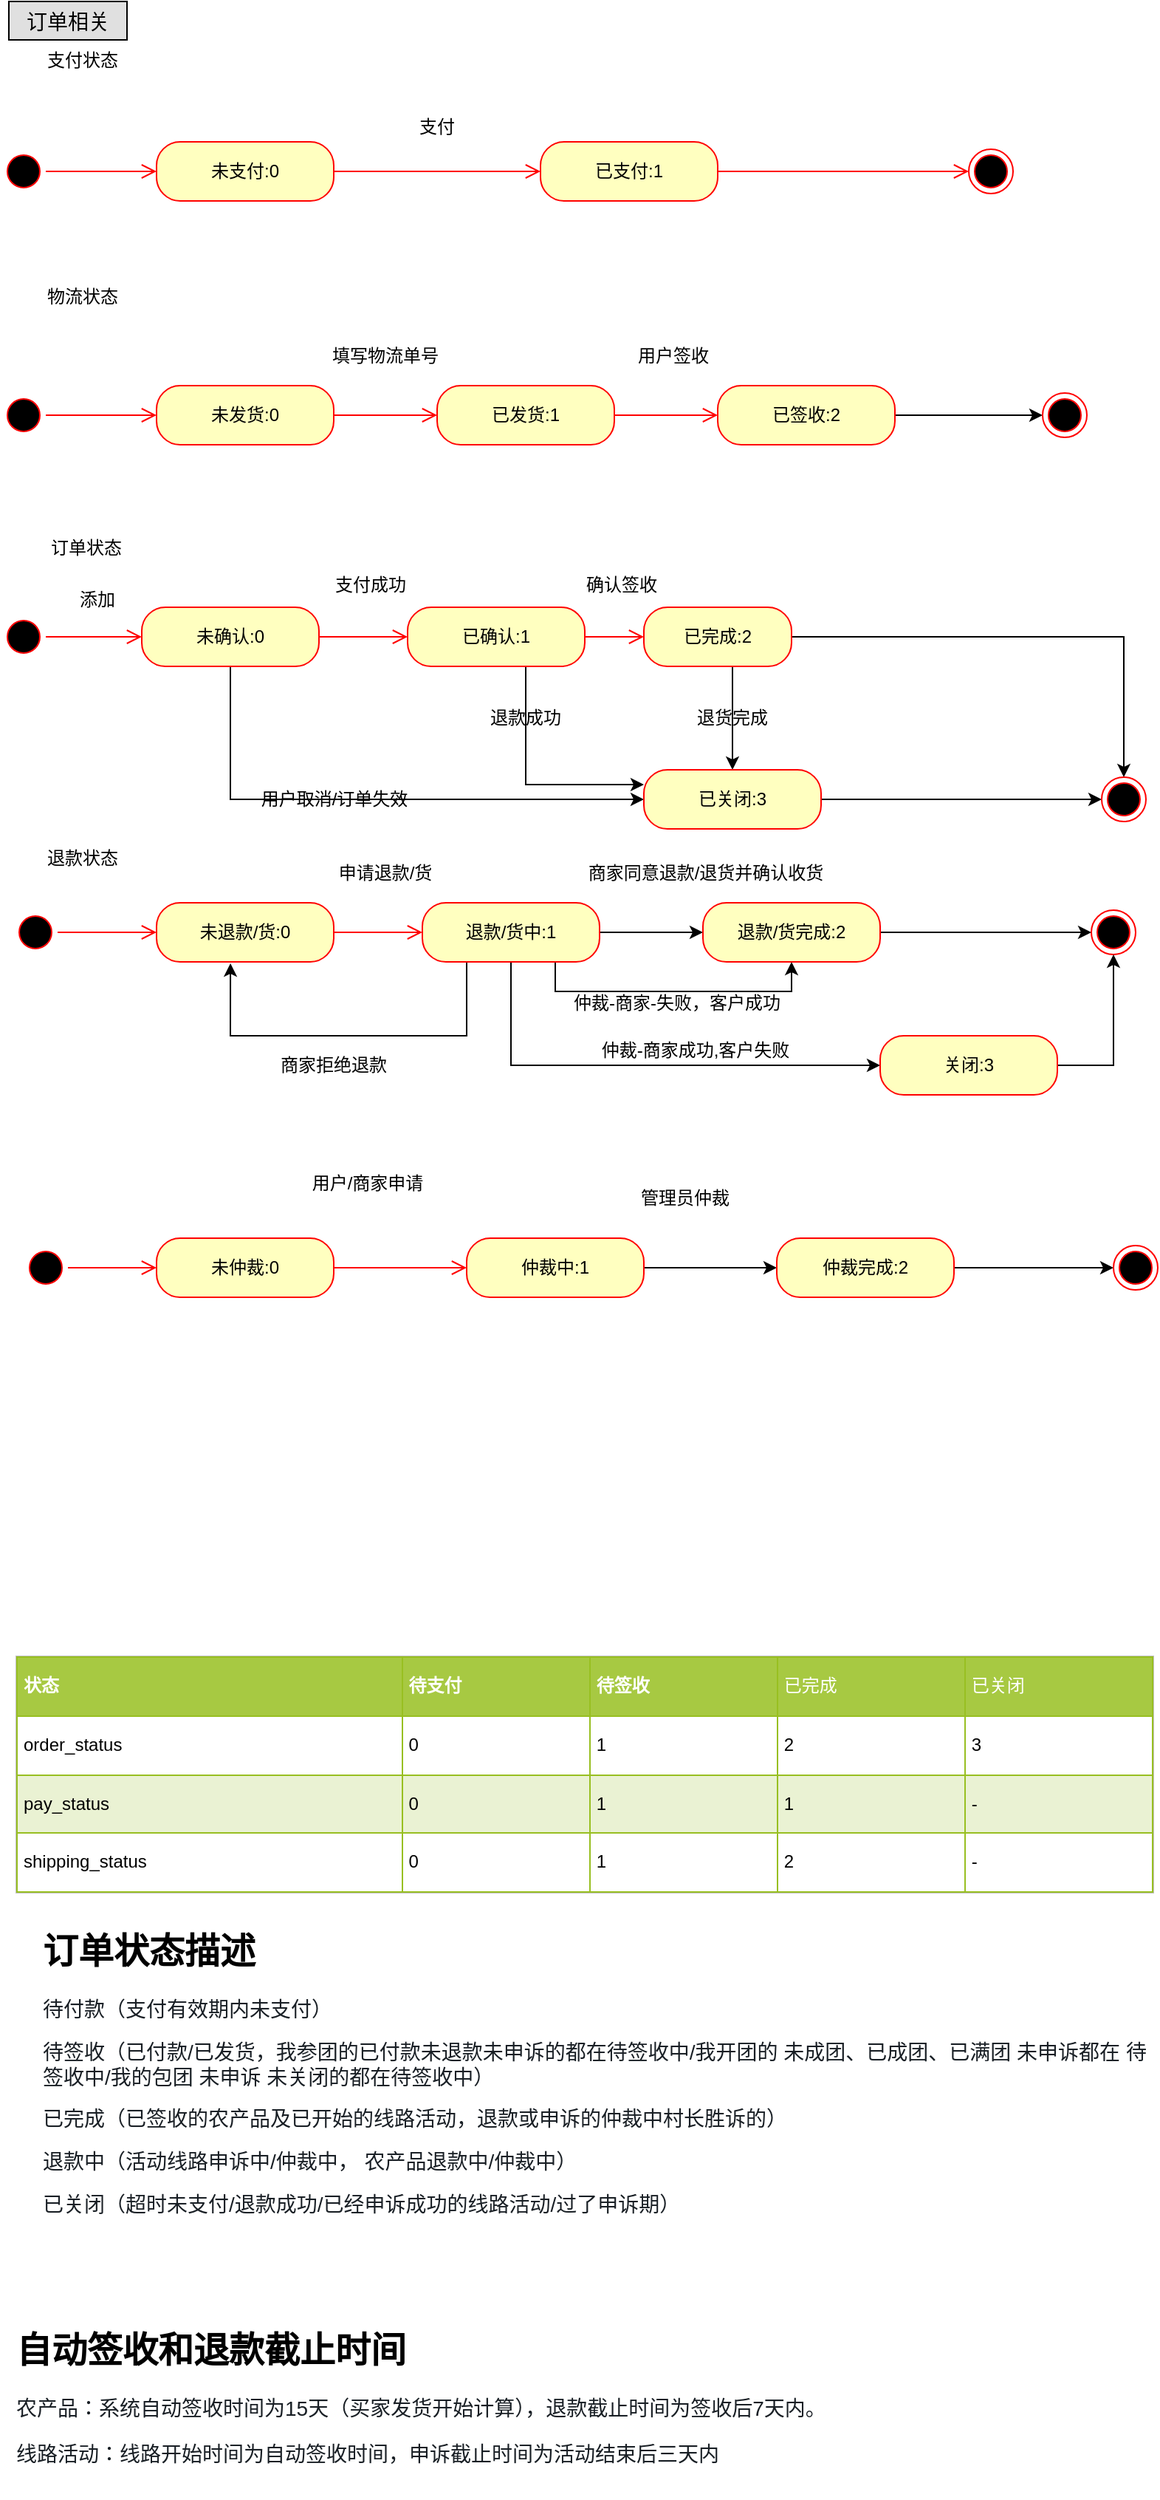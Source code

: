 <mxfile version="11.2.9" type="github" pages="7"><diagram id="jTAe54ZyjJwtfc4nAxyl" name="第 1 页"><mxGraphModel dx="1412" dy="757" grid="1" gridSize="10" guides="1" tooltips="1" connect="1" arrows="1" fold="1" page="1" pageScale="1" pageWidth="827" pageHeight="1169" background="none" math="0" shadow="0"><root><mxCell id="0"/><mxCell id="1" parent="0"/><mxCell id="V9Gzx3fc9FKaUdsf_C9_-1" value="" style="ellipse;html=1;shape=endState;fillColor=#000000;strokeColor=#ff0000;" vertex="1" parent="1"><mxGeometry x="680" y="110" width="30" height="30" as="geometry"/></mxCell><mxCell id="V9Gzx3fc9FKaUdsf_C9_-2" value="未支付:0" style="rounded=1;whiteSpace=wrap;html=1;arcSize=40;fontColor=#000000;fillColor=#ffffc0;strokeColor=#ff0000;" vertex="1" parent="1"><mxGeometry x="130" y="105" width="120" height="40" as="geometry"/></mxCell><mxCell id="V9Gzx3fc9FKaUdsf_C9_-3" value="" style="edgeStyle=orthogonalEdgeStyle;html=1;verticalAlign=bottom;endArrow=open;endSize=8;strokeColor=#ff0000;entryX=0;entryY=0.5;entryDx=0;entryDy=0;" edge="1" source="V9Gzx3fc9FKaUdsf_C9_-2" parent="1" target="V9Gzx3fc9FKaUdsf_C9_-5"><mxGeometry relative="1" as="geometry"><mxPoint x="200" y="190" as="targetPoint"/></mxGeometry></mxCell><mxCell id="V9Gzx3fc9FKaUdsf_C9_-4" value="支付状态" style="text;html=1;strokeColor=none;fillColor=none;align=center;verticalAlign=middle;whiteSpace=wrap;rounded=0;" vertex="1" parent="1"><mxGeometry x="40" y="40" width="80" height="20" as="geometry"/></mxCell><mxCell id="V9Gzx3fc9FKaUdsf_C9_-5" value="已支付:1" style="rounded=1;whiteSpace=wrap;html=1;arcSize=40;fontColor=#000000;fillColor=#ffffc0;strokeColor=#ff0000;" vertex="1" parent="1"><mxGeometry x="390" y="105" width="120" height="40" as="geometry"/></mxCell><mxCell id="V9Gzx3fc9FKaUdsf_C9_-6" value="" style="edgeStyle=orthogonalEdgeStyle;html=1;verticalAlign=bottom;endArrow=open;endSize=8;strokeColor=#ff0000;entryX=0;entryY=0.5;entryDx=0;entryDy=0;" edge="1" source="V9Gzx3fc9FKaUdsf_C9_-5" parent="1" target="V9Gzx3fc9FKaUdsf_C9_-1"><mxGeometry relative="1" as="geometry"><mxPoint x="450" y="205" as="targetPoint"/></mxGeometry></mxCell><mxCell id="V9Gzx3fc9FKaUdsf_C9_-8" value="" style="ellipse;html=1;shape=startState;fillColor=#000000;strokeColor=#ff0000;" vertex="1" parent="1"><mxGeometry x="25" y="110" width="30" height="30" as="geometry"/></mxCell><mxCell id="V9Gzx3fc9FKaUdsf_C9_-9" value="" style="edgeStyle=orthogonalEdgeStyle;html=1;verticalAlign=bottom;endArrow=open;endSize=8;strokeColor=#ff0000;entryX=0;entryY=0.5;entryDx=0;entryDy=0;" edge="1" source="V9Gzx3fc9FKaUdsf_C9_-8" parent="1" target="V9Gzx3fc9FKaUdsf_C9_-2"><mxGeometry relative="1" as="geometry"><mxPoint x="105" y="300" as="targetPoint"/></mxGeometry></mxCell><mxCell id="V9Gzx3fc9FKaUdsf_C9_-10" value="物流状态" style="text;html=1;strokeColor=none;fillColor=none;align=center;verticalAlign=middle;whiteSpace=wrap;rounded=0;" vertex="1" parent="1"><mxGeometry x="40" y="200" width="80" height="20" as="geometry"/></mxCell><mxCell id="V9Gzx3fc9FKaUdsf_C9_-11" value="" style="ellipse;html=1;shape=startState;fillColor=#000000;strokeColor=#ff0000;" vertex="1" parent="1"><mxGeometry x="25" y="275" width="30" height="30" as="geometry"/></mxCell><mxCell id="V9Gzx3fc9FKaUdsf_C9_-12" value="" style="edgeStyle=orthogonalEdgeStyle;html=1;verticalAlign=bottom;endArrow=open;endSize=8;strokeColor=#ff0000;entryX=0;entryY=0.5;entryDx=0;entryDy=0;" edge="1" source="V9Gzx3fc9FKaUdsf_C9_-11" parent="1" target="V9Gzx3fc9FKaUdsf_C9_-13"><mxGeometry relative="1" as="geometry"><mxPoint x="40" y="370" as="targetPoint"/></mxGeometry></mxCell><mxCell id="V9Gzx3fc9FKaUdsf_C9_-13" value="未发货:0" style="rounded=1;whiteSpace=wrap;html=1;arcSize=40;fontColor=#000000;fillColor=#ffffc0;strokeColor=#ff0000;" vertex="1" parent="1"><mxGeometry x="130" y="270" width="120" height="40" as="geometry"/></mxCell><mxCell id="V9Gzx3fc9FKaUdsf_C9_-14" value="" style="edgeStyle=orthogonalEdgeStyle;html=1;verticalAlign=bottom;endArrow=open;endSize=8;strokeColor=#ff0000;entryX=0;entryY=0.5;entryDx=0;entryDy=0;" edge="1" source="V9Gzx3fc9FKaUdsf_C9_-13" parent="1" target="V9Gzx3fc9FKaUdsf_C9_-15"><mxGeometry relative="1" as="geometry"><mxPoint x="190" y="370" as="targetPoint"/></mxGeometry></mxCell><mxCell id="V9Gzx3fc9FKaUdsf_C9_-15" value="已发货:1" style="rounded=1;whiteSpace=wrap;html=1;arcSize=40;fontColor=#000000;fillColor=#ffffc0;strokeColor=#ff0000;" vertex="1" parent="1"><mxGeometry x="320" y="270" width="120" height="40" as="geometry"/></mxCell><mxCell id="V9Gzx3fc9FKaUdsf_C9_-16" value="" style="edgeStyle=orthogonalEdgeStyle;html=1;verticalAlign=bottom;endArrow=open;endSize=8;strokeColor=#ff0000;entryX=0;entryY=0.5;entryDx=0;entryDy=0;" edge="1" source="V9Gzx3fc9FKaUdsf_C9_-15" parent="1" target="V9Gzx3fc9FKaUdsf_C9_-17"><mxGeometry relative="1" as="geometry"><mxPoint x="413" y="370" as="targetPoint"/></mxGeometry></mxCell><mxCell id="V9Gzx3fc9FKaUdsf_C9_-19" style="edgeStyle=orthogonalEdgeStyle;rounded=0;orthogonalLoop=1;jettySize=auto;html=1;entryX=0;entryY=0.5;entryDx=0;entryDy=0;" edge="1" parent="1" source="V9Gzx3fc9FKaUdsf_C9_-17" target="V9Gzx3fc9FKaUdsf_C9_-18"><mxGeometry relative="1" as="geometry"/></mxCell><mxCell id="V9Gzx3fc9FKaUdsf_C9_-17" value="已签收:2" style="rounded=1;whiteSpace=wrap;html=1;arcSize=40;fontColor=#000000;fillColor=#ffffc0;strokeColor=#ff0000;" vertex="1" parent="1"><mxGeometry x="510" y="270" width="120" height="40" as="geometry"/></mxCell><mxCell id="V9Gzx3fc9FKaUdsf_C9_-18" value="" style="ellipse;html=1;shape=endState;fillColor=#000000;strokeColor=#ff0000;" vertex="1" parent="1"><mxGeometry x="730" y="275" width="30" height="30" as="geometry"/></mxCell><mxCell id="V9Gzx3fc9FKaUdsf_C9_-20" value="支付" style="text;html=1;strokeColor=none;fillColor=none;align=center;verticalAlign=middle;whiteSpace=wrap;rounded=0;" vertex="1" parent="1"><mxGeometry x="300" y="85" width="40" height="20" as="geometry"/></mxCell><mxCell id="V9Gzx3fc9FKaUdsf_C9_-21" value="填写物流单号" style="text;html=1;strokeColor=none;fillColor=none;align=center;verticalAlign=middle;whiteSpace=wrap;rounded=0;" vertex="1" parent="1"><mxGeometry x="240" y="240" width="90" height="20" as="geometry"/></mxCell><mxCell id="V9Gzx3fc9FKaUdsf_C9_-22" value="用户签收" style="text;html=1;strokeColor=none;fillColor=none;align=center;verticalAlign=middle;whiteSpace=wrap;rounded=0;" vertex="1" parent="1"><mxGeometry x="450" y="240" width="60" height="20" as="geometry"/></mxCell><mxCell id="V9Gzx3fc9FKaUdsf_C9_-28" value="" style="ellipse;html=1;shape=startState;fillColor=#000000;strokeColor=#ff0000;" vertex="1" parent="1"><mxGeometry x="25" y="425" width="30" height="30" as="geometry"/></mxCell><mxCell id="V9Gzx3fc9FKaUdsf_C9_-29" value="" style="edgeStyle=orthogonalEdgeStyle;html=1;verticalAlign=bottom;endArrow=open;endSize=8;strokeColor=#ff0000;entryX=0;entryY=0.5;entryDx=0;entryDy=0;" edge="1" source="V9Gzx3fc9FKaUdsf_C9_-28" parent="1" target="V9Gzx3fc9FKaUdsf_C9_-31"><mxGeometry relative="1" as="geometry"><mxPoint x="40" y="510" as="targetPoint"/></mxGeometry></mxCell><mxCell id="V9Gzx3fc9FKaUdsf_C9_-30" value="订单状态" style="text;html=1;strokeColor=none;fillColor=none;align=center;verticalAlign=middle;whiteSpace=wrap;rounded=0;" vertex="1" parent="1"><mxGeometry x="55" y="370" width="55" height="20" as="geometry"/></mxCell><mxCell id="V9Gzx3fc9FKaUdsf_C9_-40" style="edgeStyle=orthogonalEdgeStyle;rounded=0;orthogonalLoop=1;jettySize=auto;html=1;entryX=0;entryY=0.5;entryDx=0;entryDy=0;" edge="1" parent="1" source="V9Gzx3fc9FKaUdsf_C9_-31" target="V9Gzx3fc9FKaUdsf_C9_-38"><mxGeometry relative="1" as="geometry"><Array as="points"><mxPoint x="180" y="550"/></Array></mxGeometry></mxCell><mxCell id="V9Gzx3fc9FKaUdsf_C9_-31" value="未确认:0" style="rounded=1;whiteSpace=wrap;html=1;arcSize=40;fontColor=#000000;fillColor=#ffffc0;strokeColor=#ff0000;" vertex="1" parent="1"><mxGeometry x="120" y="420" width="120" height="40" as="geometry"/></mxCell><mxCell id="V9Gzx3fc9FKaUdsf_C9_-32" value="" style="edgeStyle=orthogonalEdgeStyle;html=1;verticalAlign=bottom;endArrow=open;endSize=8;strokeColor=#ff0000;" edge="1" source="V9Gzx3fc9FKaUdsf_C9_-31" parent="1" target="V9Gzx3fc9FKaUdsf_C9_-33"><mxGeometry relative="1" as="geometry"><mxPoint x="180" y="520" as="targetPoint"/></mxGeometry></mxCell><mxCell id="V9Gzx3fc9FKaUdsf_C9_-56" style="edgeStyle=orthogonalEdgeStyle;rounded=0;orthogonalLoop=1;jettySize=auto;html=1;entryX=0;entryY=0.25;entryDx=0;entryDy=0;" edge="1" parent="1" source="V9Gzx3fc9FKaUdsf_C9_-33" target="V9Gzx3fc9FKaUdsf_C9_-38"><mxGeometry relative="1" as="geometry"><Array as="points"><mxPoint x="380" y="540"/></Array></mxGeometry></mxCell><mxCell id="V9Gzx3fc9FKaUdsf_C9_-33" value="已确认:1" style="rounded=1;whiteSpace=wrap;html=1;arcSize=40;fontColor=#000000;fillColor=#ffffc0;strokeColor=#ff0000;" vertex="1" parent="1"><mxGeometry x="300" y="420" width="120" height="40" as="geometry"/></mxCell><mxCell id="V9Gzx3fc9FKaUdsf_C9_-34" value="" style="edgeStyle=orthogonalEdgeStyle;html=1;verticalAlign=bottom;endArrow=open;endSize=8;strokeColor=#ff0000;entryX=0;entryY=0.5;entryDx=0;entryDy=0;" edge="1" source="V9Gzx3fc9FKaUdsf_C9_-33" parent="1" target="V9Gzx3fc9FKaUdsf_C9_-35"><mxGeometry relative="1" as="geometry"><mxPoint x="360" y="520" as="targetPoint"/></mxGeometry></mxCell><mxCell id="V9Gzx3fc9FKaUdsf_C9_-37" style="edgeStyle=orthogonalEdgeStyle;rounded=0;orthogonalLoop=1;jettySize=auto;html=1;entryX=0.5;entryY=0;entryDx=0;entryDy=0;" edge="1" parent="1" source="V9Gzx3fc9FKaUdsf_C9_-35" target="V9Gzx3fc9FKaUdsf_C9_-46"><mxGeometry relative="1" as="geometry"><mxPoint x="600" y="440" as="targetPoint"/></mxGeometry></mxCell><mxCell id="V9Gzx3fc9FKaUdsf_C9_-49" style="edgeStyle=orthogonalEdgeStyle;rounded=0;orthogonalLoop=1;jettySize=auto;html=1;entryX=0.5;entryY=0;entryDx=0;entryDy=0;" edge="1" parent="1" source="V9Gzx3fc9FKaUdsf_C9_-35" target="V9Gzx3fc9FKaUdsf_C9_-38"><mxGeometry relative="1" as="geometry"><Array as="points"><mxPoint x="520" y="500"/><mxPoint x="520" y="500"/></Array></mxGeometry></mxCell><mxCell id="V9Gzx3fc9FKaUdsf_C9_-35" value="已完成:2" style="rounded=1;whiteSpace=wrap;html=1;arcSize=40;fontColor=#000000;fillColor=#ffffc0;strokeColor=#ff0000;" vertex="1" parent="1"><mxGeometry x="460" y="420" width="100" height="40" as="geometry"/></mxCell><mxCell id="V9Gzx3fc9FKaUdsf_C9_-48" style="edgeStyle=orthogonalEdgeStyle;rounded=0;orthogonalLoop=1;jettySize=auto;html=1;entryX=0;entryY=0.5;entryDx=0;entryDy=0;" edge="1" parent="1" source="V9Gzx3fc9FKaUdsf_C9_-38" target="V9Gzx3fc9FKaUdsf_C9_-46"><mxGeometry relative="1" as="geometry"/></mxCell><mxCell id="V9Gzx3fc9FKaUdsf_C9_-38" value="已关闭:3" style="rounded=1;whiteSpace=wrap;html=1;arcSize=40;fontColor=#000000;fillColor=#ffffc0;strokeColor=#ff0000;" vertex="1" parent="1"><mxGeometry x="460" y="530" width="120" height="40" as="geometry"/></mxCell><mxCell id="V9Gzx3fc9FKaUdsf_C9_-41" value="添加" style="text;html=1;strokeColor=none;fillColor=none;align=center;verticalAlign=middle;whiteSpace=wrap;rounded=0;" vertex="1" parent="1"><mxGeometry x="70" y="405" width="40" height="20" as="geometry"/></mxCell><mxCell id="V9Gzx3fc9FKaUdsf_C9_-42" value="支付成功" style="text;html=1;strokeColor=none;fillColor=none;align=center;verticalAlign=middle;whiteSpace=wrap;rounded=0;" vertex="1" parent="1"><mxGeometry x="250" y="395" width="50" height="20" as="geometry"/></mxCell><mxCell id="V9Gzx3fc9FKaUdsf_C9_-43" value="确认签收" style="text;html=1;strokeColor=none;fillColor=none;align=center;verticalAlign=middle;whiteSpace=wrap;rounded=0;" vertex="1" parent="1"><mxGeometry x="420" y="395" width="50" height="20" as="geometry"/></mxCell><mxCell id="V9Gzx3fc9FKaUdsf_C9_-44" value="退货完成" style="text;html=1;strokeColor=none;fillColor=none;align=center;verticalAlign=middle;whiteSpace=wrap;rounded=0;" vertex="1" parent="1"><mxGeometry x="480" y="485" width="80" height="20" as="geometry"/></mxCell><mxCell id="V9Gzx3fc9FKaUdsf_C9_-45" value="用户取消/订单失效" style="text;html=1;strokeColor=none;fillColor=none;align=center;verticalAlign=middle;whiteSpace=wrap;rounded=0;" vertex="1" parent="1"><mxGeometry x="197.5" y="540" width="105" height="20" as="geometry"/></mxCell><mxCell id="V9Gzx3fc9FKaUdsf_C9_-46" value="" style="ellipse;html=1;shape=endState;fillColor=#000000;strokeColor=#ff0000;" vertex="1" parent="1"><mxGeometry x="770" y="535" width="30" height="30" as="geometry"/></mxCell><mxCell id="V9Gzx3fc9FKaUdsf_C9_-50" value="订单相关" style="text;align=center;verticalAlign=middle;spacingLeft=4;spacingRight=4;strokeColor=#000000;fillColor=#e0e0e0;rotatable=0;points=[[0,0.5],[1,0.5]];portConstraint=eastwest;fontSize=14;" vertex="1" parent="1"><mxGeometry x="30" y="10" width="80" height="26" as="geometry"/></mxCell><mxCell id="V9Gzx3fc9FKaUdsf_C9_-53" value="退款成功" style="text;html=1;strokeColor=none;fillColor=none;align=center;verticalAlign=middle;whiteSpace=wrap;rounded=0;" vertex="1" parent="1"><mxGeometry x="355" y="485" width="50" height="20" as="geometry"/></mxCell><mxCell id="V9Gzx3fc9FKaUdsf_C9_-55" value="&lt;table border=&quot;1&quot; width=&quot;100%&quot; cellpadding=&quot;4&quot; style=&quot;width: 100% ; height: 100% ; border-collapse: collapse&quot;&gt;&lt;tbody&gt;&lt;tr style=&quot;background-color: #a7c942 ; color: #ffffff ; border: 1px solid #98bf21&quot;&gt;&lt;th align=&quot;left&quot;&gt;状态&lt;/th&gt;&lt;th align=&quot;left&quot;&gt;待支付&lt;/th&gt;&lt;th align=&quot;left&quot;&gt;待签收&lt;/th&gt;&lt;td&gt;已完成&lt;/td&gt;&lt;td&gt;已关闭&lt;/td&gt;&lt;/tr&gt;&lt;tr style=&quot;border: 1px solid #98bf21&quot;&gt;&lt;td&gt;order_status&lt;/td&gt;&lt;td&gt;0&lt;/td&gt;&lt;td&gt;1&lt;/td&gt;&lt;td&gt;2&lt;/td&gt;&lt;td&gt;3&lt;/td&gt;&lt;/tr&gt;&lt;tr style=&quot;background-color: #eaf2d3 ; border: 1px solid #98bf21&quot;&gt;&lt;td&gt;pay_status&lt;/td&gt;&lt;td&gt;0&lt;/td&gt;&lt;td&gt;1&lt;/td&gt;&lt;td&gt;1&lt;/td&gt;&lt;td&gt;-&lt;/td&gt;&lt;/tr&gt;&lt;tr style=&quot;border: 1px solid #98bf21&quot;&gt;&lt;td&gt;shipping_status&lt;/td&gt;&lt;td&gt;0&lt;/td&gt;&lt;td&gt;1&lt;/td&gt;&lt;td&gt;2&lt;/td&gt;&lt;td&gt;-&lt;/td&gt;&lt;/tr&gt;&lt;/tbody&gt;&lt;/table&gt;" style="text;html=1;strokeColor=#c0c0c0;fillColor=#ffffff;overflow=fill;rounded=0;" vertex="1" parent="1"><mxGeometry x="35" y="1130" width="770" height="160" as="geometry"/></mxCell><mxCell id="V9Gzx3fc9FKaUdsf_C9_-57" value="&lt;h1&gt;订单状态描述&lt;/h1&gt;&lt;p&gt;&lt;span style=&quot;color: rgb(25 , 31 , 37) ; font-family: , , &amp;#34;pingfang sc&amp;#34; , &amp;#34;hiragino sans gb&amp;#34; , &amp;#34;segoe ui&amp;#34; , , &amp;#34;roboto&amp;#34; , &amp;#34;droid sans&amp;#34; , &amp;#34;helvetica neue&amp;#34; , sans-serif ; font-size: 14px ; white-space: pre-wrap ; background-color: rgb(255 , 255 , 255)&quot;&gt;待付款（支付有效期内未支付）&lt;/span&gt;&lt;/p&gt;&lt;p&gt;&lt;span style=&quot;color: rgb(25 , 31 , 37) ; font-family: , , &amp;#34;pingfang sc&amp;#34; , &amp;#34;hiragino sans gb&amp;#34; , &amp;#34;segoe ui&amp;#34; , , &amp;#34;roboto&amp;#34; , &amp;#34;droid sans&amp;#34; , &amp;#34;helvetica neue&amp;#34; , sans-serif ; font-size: 14px ; white-space: pre-wrap ; background-color: rgb(255 , 255 , 255)&quot;&gt;待签收（已付款/已发货，我参团的已付款未退款未申诉的都在待签收中/我开团的 未成团、已成团、已满团 未申诉都在 待签收中/&lt;/span&gt;&lt;span style=&quot;color: rgb(25 , 31 , 37) ; font-family: , , &amp;#34;pingfang sc&amp;#34; , &amp;#34;hiragino sans gb&amp;#34; , &amp;#34;segoe ui&amp;#34; , , &amp;#34;roboto&amp;#34; , &amp;#34;droid sans&amp;#34; , &amp;#34;helvetica neue&amp;#34; , sans-serif ; font-size: 14px ; white-space: pre-wrap ; background-color: rgb(255 , 255 , 255)&quot;&gt;我的包团 未申诉 未关闭的都在待签收中）  &lt;/span&gt;&lt;/p&gt;&lt;p&gt;&lt;span style=&quot;color: rgb(25 , 31 , 37) ; font-family: , , &amp;#34;pingfang sc&amp;#34; , &amp;#34;hiragino sans gb&amp;#34; , &amp;#34;segoe ui&amp;#34; , , &amp;#34;roboto&amp;#34; , &amp;#34;droid sans&amp;#34; , &amp;#34;helvetica neue&amp;#34; , sans-serif ; font-size: 14px ; white-space: pre-wrap ; background-color: rgb(255 , 255 , 255)&quot;&gt;已完成（&lt;/span&gt;&lt;span style=&quot;color: rgb(25 , 31 , 37) ; font-family: , , &amp;#34;pingfang sc&amp;#34; , &amp;#34;hiragino sans gb&amp;#34; , &amp;#34;segoe ui&amp;#34; , , &amp;#34;roboto&amp;#34; , &amp;#34;droid sans&amp;#34; , &amp;#34;helvetica neue&amp;#34; , sans-serif ; font-size: 14px ; white-space: pre-wrap ; background-color: rgb(255 , 255 , 255)&quot;&gt;已签收的农产品及已开始的线路活动，退款或申诉的仲裁中村长胜诉的&lt;/span&gt;&lt;span style=&quot;color: rgb(25 , 31 , 37) ; font-family: , , &amp;#34;pingfang sc&amp;#34; , &amp;#34;hiragino sans gb&amp;#34; , &amp;#34;segoe ui&amp;#34; , , &amp;#34;roboto&amp;#34; , &amp;#34;droid sans&amp;#34; , &amp;#34;helvetica neue&amp;#34; , sans-serif ; font-size: 14px ; white-space: pre-wrap ; background-color: rgb(255 , 255 , 255)&quot;&gt;）   &lt;/span&gt;&lt;/p&gt;&lt;p&gt;&lt;span style=&quot;color: rgb(25 , 31 , 37) ; font-family: , , &amp;#34;pingfang sc&amp;#34; , &amp;#34;hiragino sans gb&amp;#34; , &amp;#34;segoe ui&amp;#34; , , &amp;#34;roboto&amp;#34; , &amp;#34;droid sans&amp;#34; , &amp;#34;helvetica neue&amp;#34; , sans-serif ; font-size: 14px ; white-space: pre-wrap ; background-color: rgb(255 , 255 , 255)&quot;&gt;退款中（&lt;/span&gt;&lt;span style=&quot;color: rgb(25 , 31 , 37) ; font-family: , , &amp;#34;pingfang sc&amp;#34; , &amp;#34;hiragino sans gb&amp;#34; , &amp;#34;segoe ui&amp;#34; , , &amp;#34;roboto&amp;#34; , &amp;#34;droid sans&amp;#34; , &amp;#34;helvetica neue&amp;#34; , sans-serif ; font-size: 14px ; white-space: pre-wrap ; background-color: rgb(255 , 255 , 255)&quot;&gt;活动线路申诉中/仲裁中， 农产品退款中/仲裁中&lt;/span&gt;&lt;span style=&quot;color: rgb(25 , 31 , 37) ; font-family: , , &amp;#34;pingfang sc&amp;#34; , &amp;#34;hiragino sans gb&amp;#34; , &amp;#34;segoe ui&amp;#34; , , &amp;#34;roboto&amp;#34; , &amp;#34;droid sans&amp;#34; , &amp;#34;helvetica neue&amp;#34; , sans-serif ; font-size: 14px ; white-space: pre-wrap ; background-color: rgb(255 , 255 , 255)&quot;&gt;）&lt;/span&gt;&lt;/p&gt;&lt;p&gt;&lt;span style=&quot;color: rgb(25 , 31 , 37) ; font-family: , , &amp;#34;pingfang sc&amp;#34; , &amp;#34;hiragino sans gb&amp;#34; , &amp;#34;segoe ui&amp;#34; , , &amp;#34;roboto&amp;#34; , &amp;#34;droid sans&amp;#34; , &amp;#34;helvetica neue&amp;#34; , sans-serif ; font-size: 14px ; white-space: pre-wrap ; background-color: rgb(255 , 255 , 255)&quot;&gt;已关闭（&lt;/span&gt;&lt;span style=&quot;color: rgb(25 , 31 , 37) ; font-family: , , &amp;#34;pingfang sc&amp;#34; , &amp;#34;hiragino sans gb&amp;#34; , &amp;#34;segoe ui&amp;#34; , , &amp;#34;roboto&amp;#34; , &amp;#34;droid sans&amp;#34; , &amp;#34;helvetica neue&amp;#34; , sans-serif ; font-size: 14px ; white-space: pre-wrap ; background-color: rgb(255 , 255 , 255)&quot;&gt;超时未支付/退款成功/已经申诉成功的线路活动/过了申诉期&lt;/span&gt;&lt;span style=&quot;color: rgb(25 , 31 , 37) ; font-family: , , &amp;#34;pingfang sc&amp;#34; , &amp;#34;hiragino sans gb&amp;#34; , &amp;#34;segoe ui&amp;#34; , , &amp;#34;roboto&amp;#34; , &amp;#34;droid sans&amp;#34; , &amp;#34;helvetica neue&amp;#34; , sans-serif ; font-size: 14px ; white-space: pre-wrap ; background-color: rgb(255 , 255 , 255)&quot;&gt;）&lt;/span&gt;&lt;br&gt;&lt;/p&gt;" style="text;html=1;strokeColor=none;fillColor=none;spacing=5;spacingTop=-20;whiteSpace=wrap;overflow=hidden;rounded=0;" vertex="1" parent="1"><mxGeometry x="48" y="1310" width="760" height="230" as="geometry"/></mxCell><mxCell id="V9Gzx3fc9FKaUdsf_C9_-61" value="" style="ellipse;html=1;shape=startState;fillColor=#000000;strokeColor=#ff0000;" vertex="1" parent="1"><mxGeometry x="33" y="625" width="30" height="30" as="geometry"/></mxCell><mxCell id="V9Gzx3fc9FKaUdsf_C9_-62" value="" style="edgeStyle=orthogonalEdgeStyle;html=1;verticalAlign=bottom;endArrow=open;endSize=8;strokeColor=#ff0000;entryX=0;entryY=0.5;entryDx=0;entryDy=0;" edge="1" source="V9Gzx3fc9FKaUdsf_C9_-61" parent="1" target="V9Gzx3fc9FKaUdsf_C9_-63"><mxGeometry relative="1" as="geometry"><mxPoint x="48" y="710" as="targetPoint"/></mxGeometry></mxCell><mxCell id="V9Gzx3fc9FKaUdsf_C9_-63" value="未退款/货:0" style="rounded=1;whiteSpace=wrap;html=1;arcSize=40;fontColor=#000000;fillColor=#ffffc0;strokeColor=#ff0000;" vertex="1" parent="1"><mxGeometry x="130" y="620" width="120" height="40" as="geometry"/></mxCell><mxCell id="V9Gzx3fc9FKaUdsf_C9_-64" value="" style="edgeStyle=orthogonalEdgeStyle;html=1;verticalAlign=bottom;endArrow=open;endSize=8;strokeColor=#ff0000;entryX=0;entryY=0.5;entryDx=0;entryDy=0;" edge="1" source="V9Gzx3fc9FKaUdsf_C9_-63" parent="1" target="V9Gzx3fc9FKaUdsf_C9_-65"><mxGeometry relative="1" as="geometry"><mxPoint x="190" y="720" as="targetPoint"/></mxGeometry></mxCell><mxCell id="V9Gzx3fc9FKaUdsf_C9_-67" style="edgeStyle=orthogonalEdgeStyle;rounded=0;orthogonalLoop=1;jettySize=auto;html=1;entryX=0;entryY=0.5;entryDx=0;entryDy=0;" edge="1" parent="1" source="V9Gzx3fc9FKaUdsf_C9_-65" target="V9Gzx3fc9FKaUdsf_C9_-66"><mxGeometry relative="1" as="geometry"/></mxCell><mxCell id="EMyOmKl7VwLOgDLdcjs3-1" style="edgeStyle=orthogonalEdgeStyle;rounded=0;orthogonalLoop=1;jettySize=auto;html=1;entryX=0.5;entryY=1;entryDx=0;entryDy=0;strokeWidth=1;" edge="1" parent="1" source="V9Gzx3fc9FKaUdsf_C9_-65" target="V9Gzx3fc9FKaUdsf_C9_-66"><mxGeometry relative="1" as="geometry"><Array as="points"><mxPoint x="400" y="680"/><mxPoint x="560" y="680"/></Array></mxGeometry></mxCell><mxCell id="EMyOmKl7VwLOgDLdcjs3-5" style="edgeStyle=orthogonalEdgeStyle;rounded=0;orthogonalLoop=1;jettySize=auto;html=1;entryX=0;entryY=0.5;entryDx=0;entryDy=0;strokeWidth=1;" edge="1" parent="1" source="V9Gzx3fc9FKaUdsf_C9_-65" target="kFFLdCMdSPEaLZBZbBHp-7"><mxGeometry relative="1" as="geometry"><Array as="points"><mxPoint x="370" y="730"/></Array></mxGeometry></mxCell><mxCell id="EMyOmKl7VwLOgDLdcjs3-6" style="edgeStyle=orthogonalEdgeStyle;rounded=0;orthogonalLoop=1;jettySize=auto;html=1;entryX=0.417;entryY=1.025;entryDx=0;entryDy=0;entryPerimeter=0;strokeWidth=1;" edge="1" parent="1" source="V9Gzx3fc9FKaUdsf_C9_-65" target="V9Gzx3fc9FKaUdsf_C9_-63"><mxGeometry relative="1" as="geometry"><Array as="points"><mxPoint x="340" y="710"/><mxPoint x="180" y="710"/></Array></mxGeometry></mxCell><mxCell id="V9Gzx3fc9FKaUdsf_C9_-65" value="退款/货中:1" style="rounded=1;whiteSpace=wrap;html=1;arcSize=40;fontColor=#000000;fillColor=#ffffc0;strokeColor=#ff0000;" vertex="1" parent="1"><mxGeometry x="310" y="620" width="120" height="40" as="geometry"/></mxCell><mxCell id="V9Gzx3fc9FKaUdsf_C9_-69" style="edgeStyle=orthogonalEdgeStyle;rounded=0;orthogonalLoop=1;jettySize=auto;html=1;entryX=0;entryY=0.5;entryDx=0;entryDy=0;" edge="1" parent="1" source="V9Gzx3fc9FKaUdsf_C9_-66" target="V9Gzx3fc9FKaUdsf_C9_-68"><mxGeometry relative="1" as="geometry"/></mxCell><mxCell id="V9Gzx3fc9FKaUdsf_C9_-66" value="退款/货完成:2" style="rounded=1;whiteSpace=wrap;html=1;arcSize=40;fontColor=#000000;fillColor=#ffffc0;strokeColor=#ff0000;" vertex="1" parent="1"><mxGeometry x="500" y="620" width="120" height="40" as="geometry"/></mxCell><mxCell id="V9Gzx3fc9FKaUdsf_C9_-68" value="" style="ellipse;html=1;shape=endState;fillColor=#000000;strokeColor=#ff0000;" vertex="1" parent="1"><mxGeometry x="763" y="625" width="30" height="30" as="geometry"/></mxCell><mxCell id="V9Gzx3fc9FKaUdsf_C9_-70" value="申请退款/货" style="text;html=1;strokeColor=none;fillColor=none;align=center;verticalAlign=middle;whiteSpace=wrap;rounded=0;" vertex="1" parent="1"><mxGeometry x="250" y="590" width="70" height="20" as="geometry"/></mxCell><mxCell id="V9Gzx3fc9FKaUdsf_C9_-71" value="退款状态" style="text;html=1;strokeColor=none;fillColor=none;align=center;verticalAlign=middle;whiteSpace=wrap;rounded=0;" vertex="1" parent="1"><mxGeometry x="50" y="580" width="60" height="20" as="geometry"/></mxCell><mxCell id="V9Gzx3fc9FKaUdsf_C9_-72" value="商家同意退款/退货并确认收货" style="text;html=1;strokeColor=none;fillColor=none;align=center;verticalAlign=middle;whiteSpace=wrap;rounded=0;" vertex="1" parent="1"><mxGeometry x="413" y="590" width="178" height="20" as="geometry"/></mxCell><mxCell id="V9Gzx3fc9FKaUdsf_C9_-73" value="&lt;h1&gt;自动签收和退款截止时间&lt;/h1&gt;&lt;p&gt;&lt;span style=&quot;color: rgb(25 , 31 , 37) ; font-family: , , &amp;#34;pingfang sc&amp;#34; , &amp;#34;hiragino sans gb&amp;#34; , &amp;#34;segoe ui&amp;#34; , , &amp;#34;roboto&amp;#34; , &amp;#34;droid sans&amp;#34; , &amp;#34;helvetica neue&amp;#34; , sans-serif ; font-size: 14px ; white-space: pre-wrap ; background-color: rgb(255 , 255 , 255)&quot;&gt;农产品：系统自动签收时间为15天（买家发货开始计算），退款截止时间为签收后7天内。&lt;/span&gt;&lt;br style=&quot;box-sizing: border-box ; color: rgb(25 , 31 , 37) ; font-family: , , &amp;#34;pingfang sc&amp;#34; , &amp;#34;hiragino sans gb&amp;#34; , &amp;#34;segoe ui&amp;#34; , , &amp;#34;roboto&amp;#34; , &amp;#34;droid sans&amp;#34; , &amp;#34;helvetica neue&amp;#34; , sans-serif ; font-size: 14px ; white-space: pre-wrap ; background-color: rgb(255 , 255 , 255)&quot;&gt;&lt;br style=&quot;box-sizing: border-box ; color: rgb(25 , 31 , 37) ; font-family: , , &amp;#34;pingfang sc&amp;#34; , &amp;#34;hiragino sans gb&amp;#34; , &amp;#34;segoe ui&amp;#34; , , &amp;#34;roboto&amp;#34; , &amp;#34;droid sans&amp;#34; , &amp;#34;helvetica neue&amp;#34; , sans-serif ; font-size: 14px ; white-space: pre-wrap ; background-color: rgb(255 , 255 , 255)&quot;&gt;&lt;span style=&quot;color: rgb(25 , 31 , 37) ; font-family: , , &amp;#34;pingfang sc&amp;#34; , &amp;#34;hiragino sans gb&amp;#34; , &amp;#34;segoe ui&amp;#34; , , &amp;#34;roboto&amp;#34; , &amp;#34;droid sans&amp;#34; , &amp;#34;helvetica neue&amp;#34; , sans-serif ; font-size: 14px ; white-space: pre-wrap ; background-color: rgb(255 , 255 , 255)&quot;&gt;线路活动：线路开始时间为自动签收时间，申诉截止时间为活动结束后三天内&lt;/span&gt;&lt;br&gt;&lt;/p&gt;" style="text;html=1;strokeColor=none;fillColor=none;spacing=5;spacingTop=-20;whiteSpace=wrap;overflow=hidden;rounded=0;" vertex="1" parent="1"><mxGeometry x="30" y="1580" width="740" height="120" as="geometry"/></mxCell><mxCell id="kFFLdCMdSPEaLZBZbBHp-1" value="" style="ellipse;html=1;shape=startState;fillColor=#000000;strokeColor=#ff0000;" vertex="1" parent="1"><mxGeometry x="40" y="852" width="30" height="30" as="geometry"/></mxCell><mxCell id="kFFLdCMdSPEaLZBZbBHp-2" value="" style="edgeStyle=orthogonalEdgeStyle;html=1;verticalAlign=bottom;endArrow=open;endSize=8;strokeColor=#ff0000;entryX=0;entryY=0.5;entryDx=0;entryDy=0;" edge="1" source="kFFLdCMdSPEaLZBZbBHp-1" parent="1" target="kFFLdCMdSPEaLZBZbBHp-3"><mxGeometry relative="1" as="geometry"><mxPoint x="55" y="942" as="targetPoint"/></mxGeometry></mxCell><mxCell id="kFFLdCMdSPEaLZBZbBHp-3" value="未仲裁:0" style="rounded=1;whiteSpace=wrap;html=1;arcSize=40;fontColor=#000000;fillColor=#ffffc0;strokeColor=#ff0000;" vertex="1" parent="1"><mxGeometry x="130" y="847" width="120" height="40" as="geometry"/></mxCell><mxCell id="kFFLdCMdSPEaLZBZbBHp-4" value="" style="edgeStyle=orthogonalEdgeStyle;html=1;verticalAlign=bottom;endArrow=open;endSize=8;strokeColor=#ff0000;entryX=0;entryY=0.5;entryDx=0;entryDy=0;" edge="1" source="kFFLdCMdSPEaLZBZbBHp-3" parent="1" target="kFFLdCMdSPEaLZBZbBHp-5"><mxGeometry relative="1" as="geometry"><mxPoint x="198" y="952" as="targetPoint"/></mxGeometry></mxCell><mxCell id="kFFLdCMdSPEaLZBZbBHp-12" style="edgeStyle=orthogonalEdgeStyle;rounded=0;orthogonalLoop=1;jettySize=auto;html=1;entryX=0;entryY=0.5;entryDx=0;entryDy=0;" edge="1" parent="1" source="kFFLdCMdSPEaLZBZbBHp-5" target="kFFLdCMdSPEaLZBZbBHp-6"><mxGeometry relative="1" as="geometry"/></mxCell><mxCell id="kFFLdCMdSPEaLZBZbBHp-5" value="仲裁中:1" style="rounded=1;whiteSpace=wrap;html=1;arcSize=40;fontColor=#000000;fillColor=#ffffc0;strokeColor=#ff0000;" vertex="1" parent="1"><mxGeometry x="340" y="847" width="120" height="40" as="geometry"/></mxCell><mxCell id="kFFLdCMdSPEaLZBZbBHp-13" style="edgeStyle=orthogonalEdgeStyle;rounded=0;orthogonalLoop=1;jettySize=auto;html=1;entryX=0;entryY=0.5;entryDx=0;entryDy=0;" edge="1" parent="1" source="kFFLdCMdSPEaLZBZbBHp-6" target="kFFLdCMdSPEaLZBZbBHp-10"><mxGeometry relative="1" as="geometry"><mxPoint x="785" y="867" as="targetPoint"/></mxGeometry></mxCell><mxCell id="kFFLdCMdSPEaLZBZbBHp-6" value="仲裁完成:2" style="rounded=1;whiteSpace=wrap;html=1;arcSize=40;fontColor=#000000;fillColor=#ffffc0;strokeColor=#ff0000;" vertex="1" parent="1"><mxGeometry x="550" y="847" width="120" height="40" as="geometry"/></mxCell><mxCell id="kFFLdCMdSPEaLZBZbBHp-9" style="edgeStyle=orthogonalEdgeStyle;rounded=0;orthogonalLoop=1;jettySize=auto;html=1;entryX=0.5;entryY=1;entryDx=0;entryDy=0;" edge="1" parent="1" source="kFFLdCMdSPEaLZBZbBHp-7" target="V9Gzx3fc9FKaUdsf_C9_-68"><mxGeometry relative="1" as="geometry"/></mxCell><mxCell id="kFFLdCMdSPEaLZBZbBHp-7" value="关闭:3" style="rounded=1;whiteSpace=wrap;html=1;arcSize=40;fontColor=#000000;fillColor=#ffffc0;strokeColor=#ff0000;" vertex="1" parent="1"><mxGeometry x="620" y="710" width="120" height="40" as="geometry"/></mxCell><mxCell id="kFFLdCMdSPEaLZBZbBHp-10" value="" style="ellipse;html=1;shape=endState;fillColor=#000000;strokeColor=#ff0000;" vertex="1" parent="1"><mxGeometry x="778" y="852" width="30" height="30" as="geometry"/></mxCell><mxCell id="4I_rv9geRs9C1FQfwzAl-1" value="仲裁-商家-失败，客户成功" style="text;html=1;strokeColor=none;fillColor=none;align=center;verticalAlign=middle;whiteSpace=wrap;rounded=0;" vertex="1" parent="1"><mxGeometry x="405" y="678" width="155" height="20" as="geometry"/></mxCell><mxCell id="EMyOmKl7VwLOgDLdcjs3-2" value="仲裁-商家成功,客户失败" style="text;html=1;strokeColor=none;fillColor=none;align=center;verticalAlign=middle;whiteSpace=wrap;rounded=0;" vertex="1" parent="1"><mxGeometry x="420" y="710" width="150" height="20" as="geometry"/></mxCell><mxCell id="EMyOmKl7VwLOgDLdcjs3-7" value="商家拒绝退款" style="text;html=1;strokeColor=none;fillColor=none;align=center;verticalAlign=middle;whiteSpace=wrap;rounded=0;" vertex="1" parent="1"><mxGeometry x="175" y="720" width="150" height="20" as="geometry"/></mxCell><mxCell id="EMyOmKl7VwLOgDLdcjs3-11" value="用户/商家申请" style="text;html=1;strokeColor=none;fillColor=none;align=center;verticalAlign=middle;whiteSpace=wrap;rounded=0;" vertex="1" parent="1"><mxGeometry x="197.5" y="800" width="150" height="20" as="geometry"/></mxCell><mxCell id="EMyOmKl7VwLOgDLdcjs3-12" value="管理员仲裁" style="text;html=1;strokeColor=none;fillColor=none;align=center;verticalAlign=middle;whiteSpace=wrap;rounded=0;" vertex="1" parent="1"><mxGeometry x="413" y="810" width="150" height="20" as="geometry"/></mxCell></root></mxGraphModel></diagram><diagram name="退款流程" id="bNwa4RdH8N6Sgyls0M2o"><mxGraphModel dx="1412" dy="757" grid="1" gridSize="10" guides="1" tooltips="1" connect="1" arrows="1" fold="1" page="1" pageScale="1" pageWidth="827" pageHeight="1169" background="none" math="0" shadow="0"><root><mxCell id="FkybZIT21shtJJNdVw7w-0"/><mxCell id="FkybZIT21shtJJNdVw7w-1" parent="FkybZIT21shtJJNdVw7w-0"/><mxCell id="FkybZIT21shtJJNdVw7w-2" value="" style="ellipse;html=1;shape=endState;fillColor=#000000;strokeColor=#ff0000;" vertex="1" parent="FkybZIT21shtJJNdVw7w-1"><mxGeometry x="680" y="110" width="30" height="30" as="geometry"/></mxCell><mxCell id="FkybZIT21shtJJNdVw7w-3" value="未支付:0" style="rounded=1;whiteSpace=wrap;html=1;arcSize=40;fontColor=#000000;fillColor=#ffffc0;strokeColor=#ff0000;" vertex="1" parent="FkybZIT21shtJJNdVw7w-1"><mxGeometry x="130" y="105" width="120" height="40" as="geometry"/></mxCell><mxCell id="FkybZIT21shtJJNdVw7w-4" value="" style="edgeStyle=orthogonalEdgeStyle;html=1;verticalAlign=bottom;endArrow=open;endSize=8;strokeColor=#ff0000;entryX=0;entryY=0.5;entryDx=0;entryDy=0;" edge="1" parent="FkybZIT21shtJJNdVw7w-1" source="FkybZIT21shtJJNdVw7w-3" target="FkybZIT21shtJJNdVw7w-6"><mxGeometry relative="1" as="geometry"><mxPoint x="200" y="190" as="targetPoint"/></mxGeometry></mxCell><mxCell id="FkybZIT21shtJJNdVw7w-5" value="支付状态" style="text;html=1;strokeColor=none;fillColor=none;align=center;verticalAlign=middle;whiteSpace=wrap;rounded=0;" vertex="1" parent="FkybZIT21shtJJNdVw7w-1"><mxGeometry x="40" y="40" width="80" height="20" as="geometry"/></mxCell><mxCell id="FkybZIT21shtJJNdVw7w-6" value="已支付:1" style="rounded=1;whiteSpace=wrap;html=1;arcSize=40;fontColor=#000000;fillColor=#ffffc0;strokeColor=#ff0000;" vertex="1" parent="FkybZIT21shtJJNdVw7w-1"><mxGeometry x="390" y="105" width="120" height="40" as="geometry"/></mxCell><mxCell id="FkybZIT21shtJJNdVw7w-7" value="" style="edgeStyle=orthogonalEdgeStyle;html=1;verticalAlign=bottom;endArrow=open;endSize=8;strokeColor=#ff0000;entryX=0;entryY=0.5;entryDx=0;entryDy=0;" edge="1" parent="FkybZIT21shtJJNdVw7w-1" source="FkybZIT21shtJJNdVw7w-6" target="FkybZIT21shtJJNdVw7w-2"><mxGeometry relative="1" as="geometry"><mxPoint x="450" y="205" as="targetPoint"/></mxGeometry></mxCell><mxCell id="FkybZIT21shtJJNdVw7w-8" value="" style="ellipse;html=1;shape=startState;fillColor=#000000;strokeColor=#ff0000;" vertex="1" parent="FkybZIT21shtJJNdVw7w-1"><mxGeometry x="25" y="110" width="30" height="30" as="geometry"/></mxCell><mxCell id="FkybZIT21shtJJNdVw7w-9" value="" style="edgeStyle=orthogonalEdgeStyle;html=1;verticalAlign=bottom;endArrow=open;endSize=8;strokeColor=#ff0000;entryX=0;entryY=0.5;entryDx=0;entryDy=0;" edge="1" parent="FkybZIT21shtJJNdVw7w-1" source="FkybZIT21shtJJNdVw7w-8" target="FkybZIT21shtJJNdVw7w-3"><mxGeometry relative="1" as="geometry"><mxPoint x="105" y="300" as="targetPoint"/></mxGeometry></mxCell><mxCell id="FkybZIT21shtJJNdVw7w-10" value="物流状态" style="text;html=1;strokeColor=none;fillColor=none;align=center;verticalAlign=middle;whiteSpace=wrap;rounded=0;" vertex="1" parent="FkybZIT21shtJJNdVw7w-1"><mxGeometry x="40" y="200" width="80" height="20" as="geometry"/></mxCell><mxCell id="FkybZIT21shtJJNdVw7w-11" value="" style="ellipse;html=1;shape=startState;fillColor=#000000;strokeColor=#ff0000;" vertex="1" parent="FkybZIT21shtJJNdVw7w-1"><mxGeometry x="25" y="275" width="30" height="30" as="geometry"/></mxCell><mxCell id="FkybZIT21shtJJNdVw7w-12" value="" style="edgeStyle=orthogonalEdgeStyle;html=1;verticalAlign=bottom;endArrow=open;endSize=8;strokeColor=#ff0000;entryX=0;entryY=0.5;entryDx=0;entryDy=0;" edge="1" parent="FkybZIT21shtJJNdVw7w-1" source="FkybZIT21shtJJNdVw7w-11" target="FkybZIT21shtJJNdVw7w-13"><mxGeometry relative="1" as="geometry"><mxPoint x="40" y="370" as="targetPoint"/></mxGeometry></mxCell><mxCell id="FkybZIT21shtJJNdVw7w-13" value="未发货:0" style="rounded=1;whiteSpace=wrap;html=1;arcSize=40;fontColor=#000000;fillColor=#ffffc0;strokeColor=#ff0000;" vertex="1" parent="FkybZIT21shtJJNdVw7w-1"><mxGeometry x="130" y="270" width="120" height="40" as="geometry"/></mxCell><mxCell id="FkybZIT21shtJJNdVw7w-14" value="" style="edgeStyle=orthogonalEdgeStyle;html=1;verticalAlign=bottom;endArrow=open;endSize=8;strokeColor=#ff0000;entryX=0;entryY=0.5;entryDx=0;entryDy=0;" edge="1" parent="FkybZIT21shtJJNdVw7w-1" source="FkybZIT21shtJJNdVw7w-13" target="FkybZIT21shtJJNdVw7w-15"><mxGeometry relative="1" as="geometry"><mxPoint x="190" y="370" as="targetPoint"/></mxGeometry></mxCell><mxCell id="FkybZIT21shtJJNdVw7w-15" value="已发货:1" style="rounded=1;whiteSpace=wrap;html=1;arcSize=40;fontColor=#000000;fillColor=#ffffc0;strokeColor=#ff0000;" vertex="1" parent="FkybZIT21shtJJNdVw7w-1"><mxGeometry x="320" y="270" width="120" height="40" as="geometry"/></mxCell><mxCell id="FkybZIT21shtJJNdVw7w-16" value="" style="edgeStyle=orthogonalEdgeStyle;html=1;verticalAlign=bottom;endArrow=open;endSize=8;strokeColor=#ff0000;entryX=0;entryY=0.5;entryDx=0;entryDy=0;" edge="1" parent="FkybZIT21shtJJNdVw7w-1" source="FkybZIT21shtJJNdVw7w-15" target="FkybZIT21shtJJNdVw7w-18"><mxGeometry relative="1" as="geometry"><mxPoint x="413" y="370" as="targetPoint"/></mxGeometry></mxCell><mxCell id="FkybZIT21shtJJNdVw7w-17" style="edgeStyle=orthogonalEdgeStyle;rounded=0;orthogonalLoop=1;jettySize=auto;html=1;entryX=0;entryY=0.5;entryDx=0;entryDy=0;" edge="1" parent="FkybZIT21shtJJNdVw7w-1" source="FkybZIT21shtJJNdVw7w-18" target="FkybZIT21shtJJNdVw7w-19"><mxGeometry relative="1" as="geometry"/></mxCell><mxCell id="FkybZIT21shtJJNdVw7w-18" value="已签收:2" style="rounded=1;whiteSpace=wrap;html=1;arcSize=40;fontColor=#000000;fillColor=#ffffc0;strokeColor=#ff0000;" vertex="1" parent="FkybZIT21shtJJNdVw7w-1"><mxGeometry x="510" y="270" width="120" height="40" as="geometry"/></mxCell><mxCell id="FkybZIT21shtJJNdVw7w-19" value="" style="ellipse;html=1;shape=endState;fillColor=#000000;strokeColor=#ff0000;" vertex="1" parent="FkybZIT21shtJJNdVw7w-1"><mxGeometry x="730" y="275" width="30" height="30" as="geometry"/></mxCell><mxCell id="FkybZIT21shtJJNdVw7w-20" value="支付" style="text;html=1;strokeColor=none;fillColor=none;align=center;verticalAlign=middle;whiteSpace=wrap;rounded=0;" vertex="1" parent="FkybZIT21shtJJNdVw7w-1"><mxGeometry x="300" y="85" width="40" height="20" as="geometry"/></mxCell><mxCell id="FkybZIT21shtJJNdVw7w-21" value="填写物流单号" style="text;html=1;strokeColor=none;fillColor=none;align=center;verticalAlign=middle;whiteSpace=wrap;rounded=0;" vertex="1" parent="FkybZIT21shtJJNdVw7w-1"><mxGeometry x="240" y="240" width="90" height="20" as="geometry"/></mxCell><mxCell id="FkybZIT21shtJJNdVw7w-22" value="用户签收" style="text;html=1;strokeColor=none;fillColor=none;align=center;verticalAlign=middle;whiteSpace=wrap;rounded=0;" vertex="1" parent="FkybZIT21shtJJNdVw7w-1"><mxGeometry x="450" y="240" width="60" height="20" as="geometry"/></mxCell><mxCell id="FkybZIT21shtJJNdVw7w-23" value="" style="ellipse;html=1;shape=startState;fillColor=#000000;strokeColor=#ff0000;" vertex="1" parent="FkybZIT21shtJJNdVw7w-1"><mxGeometry x="25" y="425" width="30" height="30" as="geometry"/></mxCell><mxCell id="FkybZIT21shtJJNdVw7w-24" value="" style="edgeStyle=orthogonalEdgeStyle;html=1;verticalAlign=bottom;endArrow=open;endSize=8;strokeColor=#ff0000;entryX=0;entryY=0.5;entryDx=0;entryDy=0;" edge="1" parent="FkybZIT21shtJJNdVw7w-1" source="FkybZIT21shtJJNdVw7w-23" target="FkybZIT21shtJJNdVw7w-27"><mxGeometry relative="1" as="geometry"><mxPoint x="40" y="510" as="targetPoint"/></mxGeometry></mxCell><mxCell id="FkybZIT21shtJJNdVw7w-25" value="退款单状态" style="text;html=1;strokeColor=none;fillColor=none;align=center;verticalAlign=middle;whiteSpace=wrap;rounded=0;" vertex="1" parent="FkybZIT21shtJJNdVw7w-1"><mxGeometry x="55" y="370" width="75" height="20" as="geometry"/></mxCell><mxCell id="FkybZIT21shtJJNdVw7w-26" style="edgeStyle=orthogonalEdgeStyle;rounded=0;orthogonalLoop=1;jettySize=auto;html=1;entryX=0;entryY=0.5;entryDx=0;entryDy=0;" edge="1" parent="FkybZIT21shtJJNdVw7w-1" source="FkybZIT21shtJJNdVw7w-27" target="FkybZIT21shtJJNdVw7w-36"><mxGeometry relative="1" as="geometry"><Array as="points"><mxPoint x="180" y="620"/></Array></mxGeometry></mxCell><mxCell id="FkybZIT21shtJJNdVw7w-27" value="未确认:0" style="rounded=1;whiteSpace=wrap;html=1;arcSize=40;fontColor=#000000;fillColor=#ffffc0;strokeColor=#ff0000;" vertex="1" parent="FkybZIT21shtJJNdVw7w-1"><mxGeometry x="120" y="420" width="120" height="40" as="geometry"/></mxCell><mxCell id="FkybZIT21shtJJNdVw7w-28" value="" style="edgeStyle=orthogonalEdgeStyle;html=1;verticalAlign=bottom;endArrow=open;endSize=8;strokeColor=#ff0000;" edge="1" parent="FkybZIT21shtJJNdVw7w-1" source="FkybZIT21shtJJNdVw7w-27" target="FkybZIT21shtJJNdVw7w-30"><mxGeometry relative="1" as="geometry"><mxPoint x="180" y="520" as="targetPoint"/></mxGeometry></mxCell><mxCell id="D8l7rCPTS87qzdYYLSQ4-2" style="edgeStyle=orthogonalEdgeStyle;rounded=0;orthogonalLoop=1;jettySize=auto;html=1;entryX=0.25;entryY=1;entryDx=0;entryDy=0;strokeWidth=1;" edge="1" parent="FkybZIT21shtJJNdVw7w-1" source="FkybZIT21shtJJNdVw7w-30" target="FkybZIT21shtJJNdVw7w-34"><mxGeometry relative="1" as="geometry"><Array as="points"><mxPoint x="380" y="510"/><mxPoint x="485" y="510"/></Array></mxGeometry></mxCell><mxCell id="D8l7rCPTS87qzdYYLSQ4-4" style="edgeStyle=orthogonalEdgeStyle;rounded=0;orthogonalLoop=1;jettySize=auto;html=1;entryX=0.25;entryY=0;entryDx=0;entryDy=0;strokeWidth=1;" edge="1" parent="FkybZIT21shtJJNdVw7w-1" source="FkybZIT21shtJJNdVw7w-30" target="FkybZIT21shtJJNdVw7w-36"><mxGeometry relative="1" as="geometry"><Array as="points"><mxPoint x="340" y="600"/></Array></mxGeometry></mxCell><mxCell id="FkybZIT21shtJJNdVw7w-30" value="已确认:1" style="rounded=1;whiteSpace=wrap;html=1;arcSize=40;fontColor=#000000;fillColor=#ffffc0;strokeColor=#ff0000;" vertex="1" parent="FkybZIT21shtJJNdVw7w-1"><mxGeometry x="300" y="420" width="120" height="40" as="geometry"/></mxCell><mxCell id="FkybZIT21shtJJNdVw7w-31" value="" style="edgeStyle=orthogonalEdgeStyle;html=1;verticalAlign=bottom;endArrow=open;endSize=8;strokeColor=#ff0000;entryX=0;entryY=0.5;entryDx=0;entryDy=0;" edge="1" parent="FkybZIT21shtJJNdVw7w-1" source="FkybZIT21shtJJNdVw7w-30" target="FkybZIT21shtJJNdVw7w-34"><mxGeometry relative="1" as="geometry"><mxPoint x="360" y="520" as="targetPoint"/></mxGeometry></mxCell><mxCell id="FkybZIT21shtJJNdVw7w-32" style="edgeStyle=orthogonalEdgeStyle;rounded=0;orthogonalLoop=1;jettySize=auto;html=1;entryX=0.5;entryY=0;entryDx=0;entryDy=0;" edge="1" parent="FkybZIT21shtJJNdVw7w-1" source="FkybZIT21shtJJNdVw7w-34" target="FkybZIT21shtJJNdVw7w-42"><mxGeometry relative="1" as="geometry"><mxPoint x="600" y="440" as="targetPoint"/></mxGeometry></mxCell><mxCell id="FkybZIT21shtJJNdVw7w-33" style="edgeStyle=orthogonalEdgeStyle;rounded=0;orthogonalLoop=1;jettySize=auto;html=1;entryX=0.5;entryY=0;entryDx=0;entryDy=0;" edge="1" parent="FkybZIT21shtJJNdVw7w-1" source="FkybZIT21shtJJNdVw7w-34" target="FkybZIT21shtJJNdVw7w-36"><mxGeometry relative="1" as="geometry"><Array as="points"><mxPoint x="520" y="500"/><mxPoint x="520" y="500"/></Array></mxGeometry></mxCell><mxCell id="FkybZIT21shtJJNdVw7w-34" value="已完成:2" style="rounded=1;whiteSpace=wrap;html=1;arcSize=40;fontColor=#000000;fillColor=#ffffc0;strokeColor=#ff0000;" vertex="1" parent="FkybZIT21shtJJNdVw7w-1"><mxGeometry x="460" y="420" width="100" height="40" as="geometry"/></mxCell><mxCell id="FkybZIT21shtJJNdVw7w-35" style="edgeStyle=orthogonalEdgeStyle;rounded=0;orthogonalLoop=1;jettySize=auto;html=1;entryX=0;entryY=0.5;entryDx=0;entryDy=0;" edge="1" parent="FkybZIT21shtJJNdVw7w-1" source="FkybZIT21shtJJNdVw7w-36" target="FkybZIT21shtJJNdVw7w-42"><mxGeometry relative="1" as="geometry"/></mxCell><mxCell id="FkybZIT21shtJJNdVw7w-36" value="已关闭:3" style="rounded=1;whiteSpace=wrap;html=1;arcSize=40;fontColor=#000000;fillColor=#ffffc0;strokeColor=#ff0000;" vertex="1" parent="FkybZIT21shtJJNdVw7w-1"><mxGeometry x="460" y="600" width="120" height="40" as="geometry"/></mxCell><mxCell id="FkybZIT21shtJJNdVw7w-37" value="添加" style="text;html=1;strokeColor=none;fillColor=none;align=center;verticalAlign=middle;whiteSpace=wrap;rounded=0;" vertex="1" parent="FkybZIT21shtJJNdVw7w-1"><mxGeometry x="70" y="405" width="40" height="20" as="geometry"/></mxCell><mxCell id="FkybZIT21shtJJNdVw7w-38" value="村长同意" style="text;html=1;strokeColor=none;fillColor=none;align=center;verticalAlign=middle;whiteSpace=wrap;rounded=0;" vertex="1" parent="FkybZIT21shtJJNdVw7w-1"><mxGeometry x="250" y="395" width="50" height="20" as="geometry"/></mxCell><mxCell id="FkybZIT21shtJJNdVw7w-39" value="确认签收" style="text;html=1;strokeColor=none;fillColor=none;align=center;verticalAlign=middle;whiteSpace=wrap;rounded=0;" vertex="1" parent="FkybZIT21shtJJNdVw7w-1"><mxGeometry x="420" y="395" width="50" height="20" as="geometry"/></mxCell><mxCell id="FkybZIT21shtJJNdVw7w-40" value="退货完成" style="text;html=1;strokeColor=none;fillColor=none;align=center;verticalAlign=middle;whiteSpace=wrap;rounded=0;" vertex="1" parent="FkybZIT21shtJJNdVw7w-1"><mxGeometry x="480" y="485" width="80" height="20" as="geometry"/></mxCell><mxCell id="FkybZIT21shtJJNdVw7w-41" value="村长拒绝" style="text;html=1;strokeColor=none;fillColor=none;align=center;verticalAlign=middle;whiteSpace=wrap;rounded=0;" vertex="1" parent="FkybZIT21shtJJNdVw7w-1"><mxGeometry x="267.5" y="630" width="105" height="20" as="geometry"/></mxCell><mxCell id="FkybZIT21shtJJNdVw7w-42" value="" style="ellipse;html=1;shape=endState;fillColor=#000000;strokeColor=#ff0000;" vertex="1" parent="FkybZIT21shtJJNdVw7w-1"><mxGeometry x="770" y="535" width="30" height="30" as="geometry"/></mxCell><mxCell id="FkybZIT21shtJJNdVw7w-43" value="退款相关" style="text;align=center;verticalAlign=middle;spacingLeft=4;spacingRight=4;strokeColor=#000000;fillColor=#e0e0e0;rotatable=0;points=[[0,0.5],[1,0.5]];portConstraint=eastwest;fontSize=14;" vertex="1" parent="FkybZIT21shtJJNdVw7w-1"><mxGeometry x="30" y="10" width="80" height="26" as="geometry"/></mxCell><mxCell id="D8l7rCPTS87qzdYYLSQ4-3" value="仲裁-商家失败，客户成功" style="text;html=1;strokeColor=none;fillColor=none;align=center;verticalAlign=middle;whiteSpace=wrap;rounded=0;" vertex="1" parent="FkybZIT21shtJJNdVw7w-1"><mxGeometry x="380" y="515" width="105" height="20" as="geometry"/></mxCell><mxCell id="D8l7rCPTS87qzdYYLSQ4-5" value="仲裁-商家成功，客户失败" style="text;html=1;strokeColor=none;fillColor=none;align=center;verticalAlign=middle;whiteSpace=wrap;rounded=0;" vertex="1" parent="FkybZIT21shtJJNdVw7w-1"><mxGeometry x="287.5" y="550" width="105" height="20" as="geometry"/></mxCell></root></mxGraphModel></diagram><diagram id="lO77C-XHviVGJUoh431G" name="第 2 页"><mxGraphModel dx="1412" dy="757" grid="1" gridSize="10" guides="1" tooltips="1" connect="1" arrows="1" fold="1" page="1" pageScale="1" pageWidth="827" pageHeight="1169" math="0" shadow="0"><root><mxCell id="UhLbPeQ0SlxB97bndx_U-0"/><mxCell id="UhLbPeQ0SlxB97bndx_U-1" parent="UhLbPeQ0SlxB97bndx_U-0"/><mxCell id="UhLbPeQ0SlxB97bndx_U-2" value="团&#10;人数:3~10" style="text;align=center;verticalAlign=middle;spacingLeft=4;spacingRight=4;strokeColor=#000000;fillColor=#e0e0e0;rotatable=0;points=[[0,0.5],[1,0.5]];portConstraint=eastwest;fontSize=14;" vertex="1" parent="UhLbPeQ0SlxB97bndx_U-1"><mxGeometry x="30" y="30" width="80" height="50" as="geometry"/></mxCell><mxCell id="UhLbPeQ0SlxB97bndx_U-3" value="" style="ellipse;html=1;shape=startState;fillColor=#000000;strokeColor=#ff0000;" vertex="1" parent="UhLbPeQ0SlxB97bndx_U-1"><mxGeometry x="30" y="115" width="30" height="30" as="geometry"/></mxCell><mxCell id="UhLbPeQ0SlxB97bndx_U-4" value="" style="edgeStyle=orthogonalEdgeStyle;html=1;verticalAlign=bottom;endArrow=open;endSize=8;strokeColor=#ff0000;entryX=0;entryY=0.5;entryDx=0;entryDy=0;" edge="1" source="UhLbPeQ0SlxB97bndx_U-3" parent="UhLbPeQ0SlxB97bndx_U-1" target="UhLbPeQ0SlxB97bndx_U-5"><mxGeometry relative="1" as="geometry"><mxPoint x="45" y="210" as="targetPoint"/></mxGeometry></mxCell><mxCell id="HI41o5xICaB6velB0Ams-8" style="edgeStyle=orthogonalEdgeStyle;rounded=0;orthogonalLoop=1;jettySize=auto;html=1;entryX=0;entryY=0.5;entryDx=0;entryDy=0;" edge="1" parent="UhLbPeQ0SlxB97bndx_U-1" source="UhLbPeQ0SlxB97bndx_U-5" target="HI41o5xICaB6velB0Ams-4"><mxGeometry relative="1" as="geometry"><Array as="points"><mxPoint x="190" y="220"/></Array></mxGeometry></mxCell><mxCell id="UhLbPeQ0SlxB97bndx_U-5" value="未成团" style="rounded=1;whiteSpace=wrap;html=1;arcSize=40;fontColor=#000000;fillColor=#ffffc0;strokeColor=#ff0000;" vertex="1" parent="UhLbPeQ0SlxB97bndx_U-1"><mxGeometry x="130" y="110" width="120" height="40" as="geometry"/></mxCell><mxCell id="UhLbPeQ0SlxB97bndx_U-6" value="" style="edgeStyle=orthogonalEdgeStyle;html=1;verticalAlign=bottom;endArrow=open;endSize=8;strokeColor=#ff0000;entryX=0;entryY=0.5;entryDx=0;entryDy=0;" edge="1" source="UhLbPeQ0SlxB97bndx_U-5" parent="UhLbPeQ0SlxB97bndx_U-1" target="UhLbPeQ0SlxB97bndx_U-7"><mxGeometry relative="1" as="geometry"><mxPoint x="200" y="210" as="targetPoint"/></mxGeometry></mxCell><mxCell id="HI41o5xICaB6velB0Ams-12" style="edgeStyle=orthogonalEdgeStyle;rounded=0;orthogonalLoop=1;jettySize=auto;html=1;entryX=0.575;entryY=1.075;entryDx=0;entryDy=0;entryPerimeter=0;" edge="1" parent="UhLbPeQ0SlxB97bndx_U-1" source="UhLbPeQ0SlxB97bndx_U-7" target="UhLbPeQ0SlxB97bndx_U-5"><mxGeometry relative="1" as="geometry"><Array as="points"><mxPoint x="353" y="170"/><mxPoint x="199" y="170"/></Array></mxGeometry></mxCell><mxCell id="UhLbPeQ0SlxB97bndx_U-7" value="已成团" style="rounded=1;whiteSpace=wrap;html=1;arcSize=40;fontColor=#000000;fillColor=#ffffc0;strokeColor=#ff0000;" vertex="1" parent="UhLbPeQ0SlxB97bndx_U-1"><mxGeometry x="293" y="110" width="120" height="40" as="geometry"/></mxCell><mxCell id="UhLbPeQ0SlxB97bndx_U-8" value="" style="edgeStyle=orthogonalEdgeStyle;html=1;verticalAlign=bottom;endArrow=open;endSize=8;strokeColor=#ff0000;entryX=0;entryY=0.5;entryDx=0;entryDy=0;" edge="1" source="UhLbPeQ0SlxB97bndx_U-7" parent="UhLbPeQ0SlxB97bndx_U-1" target="HI41o5xICaB6velB0Ams-1"><mxGeometry relative="1" as="geometry"><mxPoint x="353" y="215" as="targetPoint"/></mxGeometry></mxCell><mxCell id="HI41o5xICaB6velB0Ams-0" value="人数&amp;gt;=3,&amp;lt;10" style="text;html=1;strokeColor=none;fillColor=none;align=center;verticalAlign=middle;whiteSpace=wrap;rounded=0;" vertex="1" parent="UhLbPeQ0SlxB97bndx_U-1"><mxGeometry x="230" y="80" width="87" height="20" as="geometry"/></mxCell><mxCell id="HI41o5xICaB6velB0Ams-9" style="edgeStyle=orthogonalEdgeStyle;rounded=0;orthogonalLoop=1;jettySize=auto;html=1;entryX=0;entryY=0.5;entryDx=0;entryDy=0;" edge="1" parent="UhLbPeQ0SlxB97bndx_U-1" source="HI41o5xICaB6velB0Ams-1" target="HI41o5xICaB6velB0Ams-3"><mxGeometry relative="1" as="geometry"/></mxCell><mxCell id="HI41o5xICaB6velB0Ams-13" style="edgeStyle=orthogonalEdgeStyle;rounded=0;orthogonalLoop=1;jettySize=auto;html=1;entryX=0.75;entryY=1;entryDx=0;entryDy=0;" edge="1" parent="UhLbPeQ0SlxB97bndx_U-1" source="HI41o5xICaB6velB0Ams-1" target="UhLbPeQ0SlxB97bndx_U-7"><mxGeometry relative="1" as="geometry"><Array as="points"><mxPoint x="510" y="170"/><mxPoint x="383" y="170"/></Array></mxGeometry></mxCell><mxCell id="HI41o5xICaB6velB0Ams-1" value="已满团" style="rounded=1;whiteSpace=wrap;html=1;arcSize=40;fontColor=#000000;fillColor=#ffffc0;strokeColor=#ff0000;" vertex="1" parent="UhLbPeQ0SlxB97bndx_U-1"><mxGeometry x="450" y="110" width="120" height="40" as="geometry"/></mxCell><mxCell id="HI41o5xICaB6velB0Ams-2" value="人数=10" style="text;html=1;strokeColor=none;fillColor=none;align=center;verticalAlign=middle;whiteSpace=wrap;rounded=0;" vertex="1" parent="UhLbPeQ0SlxB97bndx_U-1"><mxGeometry x="390" y="80" width="87" height="20" as="geometry"/></mxCell><mxCell id="HI41o5xICaB6velB0Ams-6" style="edgeStyle=orthogonalEdgeStyle;rounded=0;orthogonalLoop=1;jettySize=auto;html=1;" edge="1" parent="UhLbPeQ0SlxB97bndx_U-1" source="HI41o5xICaB6velB0Ams-3" target="HI41o5xICaB6velB0Ams-5"><mxGeometry relative="1" as="geometry"/></mxCell><mxCell id="HI41o5xICaB6velB0Ams-3" value="已完成" style="rounded=1;whiteSpace=wrap;html=1;arcSize=40;fontColor=#000000;fillColor=#ffffc0;strokeColor=#ff0000;" vertex="1" parent="UhLbPeQ0SlxB97bndx_U-1"><mxGeometry x="607" y="110" width="120" height="40" as="geometry"/></mxCell><mxCell id="HI41o5xICaB6velB0Ams-7" style="edgeStyle=orthogonalEdgeStyle;rounded=0;orthogonalLoop=1;jettySize=auto;html=1;entryX=0.5;entryY=1;entryDx=0;entryDy=0;" edge="1" parent="UhLbPeQ0SlxB97bndx_U-1" source="HI41o5xICaB6velB0Ams-4" target="HI41o5xICaB6velB0Ams-5"><mxGeometry relative="1" as="geometry"/></mxCell><mxCell id="HI41o5xICaB6velB0Ams-4" value="已关闭" style="rounded=1;whiteSpace=wrap;html=1;arcSize=40;fontColor=#000000;fillColor=#ffffc0;strokeColor=#ff0000;" vertex="1" parent="UhLbPeQ0SlxB97bndx_U-1"><mxGeometry x="607" y="200" width="120" height="40" as="geometry"/></mxCell><mxCell id="HI41o5xICaB6velB0Ams-5" value="" style="ellipse;html=1;shape=endState;fillColor=#000000;strokeColor=#ff0000;" vertex="1" parent="UhLbPeQ0SlxB97bndx_U-1"><mxGeometry x="780" y="170" width="30" height="30" as="geometry"/></mxCell><mxCell id="HI41o5xICaB6velB0Ams-10" value="完成" style="text;html=1;strokeColor=none;fillColor=none;align=center;verticalAlign=middle;whiteSpace=wrap;rounded=0;" vertex="1" parent="UhLbPeQ0SlxB97bndx_U-1"><mxGeometry x="550" y="80" width="87" height="20" as="geometry"/></mxCell><mxCell id="HI41o5xICaB6velB0Ams-14" value="退团&lt;br&gt;人数&amp;gt;=3,&amp;lt;10" style="text;html=1;strokeColor=none;fillColor=none;align=center;verticalAlign=middle;whiteSpace=wrap;rounded=0;" vertex="1" parent="UhLbPeQ0SlxB97bndx_U-1"><mxGeometry x="400" y="170" width="87" height="30" as="geometry"/></mxCell><mxCell id="HI41o5xICaB6velB0Ams-15" value="退团&lt;br&gt;人数&amp;lt;3" style="text;html=1;strokeColor=none;fillColor=none;align=center;verticalAlign=middle;whiteSpace=wrap;rounded=0;" vertex="1" parent="UhLbPeQ0SlxB97bndx_U-1"><mxGeometry x="230" y="170" width="87" height="30" as="geometry"/></mxCell><mxCell id="HI41o5xICaB6velB0Ams-16" value="&lt;h1&gt;线路-开团/包团说明&lt;/h1&gt;&lt;p&gt;1.线路必须&lt;b&gt;&lt;font color=&quot;#ff9999&quot;&gt;在线销售&lt;/font&gt;&lt;/b&gt;&lt;/p&gt;&lt;p&gt;2.同一条线路的开团时间不能在&lt;b&gt;&lt;font color=&quot;#ff9999&quot;&gt;其他团周期&lt;/font&gt;&lt;/b&gt;之间&lt;/p&gt;&lt;p&gt;3.开团时间必须在&lt;b&gt;&lt;font color=&quot;#ff9999&quot;&gt;线路周期&lt;/font&gt;&lt;/b&gt;内&lt;/p&gt;" style="text;html=1;strokeColor=none;fillColor=none;spacing=5;spacingTop=-20;whiteSpace=wrap;overflow=hidden;rounded=0;" vertex="1" parent="UhLbPeQ0SlxB97bndx_U-1"><mxGeometry x="40" y="320" width="760" height="120" as="geometry"/></mxCell></root></mxGraphModel></diagram><diagram id="vx44rY-wrpx47lppFPMA" name="第 3 页"><mxGraphModel dx="1412" dy="757" grid="1" gridSize="10" guides="1" tooltips="1" connect="1" arrows="1" fold="1" page="1" pageScale="1" pageWidth="827" pageHeight="1169" math="0" shadow="0"><root><mxCell id="W2ZUSvh0CP7ibix9TRlp-0"/><mxCell id="W2ZUSvh0CP7ibix9TRlp-1" parent="W2ZUSvh0CP7ibix9TRlp-0"/><mxCell id="SByCbD00o6i0ZBjfag5G-1" value="用户" style="shape=umlLifeline;participant=umlActor;perimeter=lifelinePerimeter;whiteSpace=wrap;html=1;container=1;collapsible=0;recursiveResize=0;verticalAlign=top;spacingTop=36;labelBackgroundColor=#ffffff;outlineConnect=0;size=70;" vertex="1" parent="W2ZUSvh0CP7ibix9TRlp-1"><mxGeometry x="80" y="80" width="40" height="640" as="geometry"/></mxCell><mxCell id="SByCbD00o6i0ZBjfag5G-9" value="" style="html=1;points=[];perimeter=orthogonalPerimeter;" vertex="1" parent="SByCbD00o6i0ZBjfag5G-1"><mxGeometry x="15" y="120" width="10" height="490" as="geometry"/></mxCell><mxCell id="SByCbD00o6i0ZBjfag5G-2" value="微信小程序" style="shape=umlLifeline;participant=umlEntity;perimeter=lifelinePerimeter;whiteSpace=wrap;html=1;container=1;collapsible=0;recursiveResize=0;verticalAlign=top;spacingTop=36;labelBackgroundColor=#ffffff;outlineConnect=0;" vertex="1" parent="W2ZUSvh0CP7ibix9TRlp-1"><mxGeometry x="250" y="80" width="40" height="640" as="geometry"/></mxCell><mxCell id="SByCbD00o6i0ZBjfag5G-3" value="系统" style="shape=umlLifeline;participant=umlEntity;perimeter=lifelinePerimeter;whiteSpace=wrap;html=1;container=1;collapsible=0;recursiveResize=0;verticalAlign=top;spacingTop=36;labelBackgroundColor=#ffffff;outlineConnect=0;fillColor=#f8cecc;strokeColor=#b85450;" vertex="1" parent="W2ZUSvh0CP7ibix9TRlp-1"><mxGeometry x="470" y="80" width="40" height="640" as="geometry"/></mxCell><mxCell id="SByCbD00o6i0ZBjfag5G-10" value="" style="html=1;points=[];perimeter=orthogonalPerimeter;" vertex="1" parent="SByCbD00o6i0ZBjfag5G-3"><mxGeometry x="13" y="140" width="10" height="470" as="geometry"/></mxCell><mxCell id="SByCbD00o6i0ZBjfag5G-22" value="二次签名" style="html=1;verticalAlign=bottom;startArrow=oval;startFill=1;endArrow=block;startSize=8;" edge="1" parent="SByCbD00o6i0ZBjfag5G-3" target="SByCbD00o6i0ZBjfag5G-3"><mxGeometry width="60" relative="1" as="geometry"><mxPoint x="20" y="270" as="sourcePoint"/><mxPoint x="90" y="320" as="targetPoint"/><Array as="points"><mxPoint x="130" y="270"/><mxPoint x="130" y="300"/></Array></mxGeometry></mxCell><mxCell id="SByCbD00o6i0ZBjfag5G-4" value="微信后台" style="shape=umlLifeline;participant=umlEntity;perimeter=lifelinePerimeter;whiteSpace=wrap;html=1;container=1;collapsible=0;recursiveResize=0;verticalAlign=top;spacingTop=36;labelBackgroundColor=#ffffff;outlineConnect=0;" vertex="1" parent="W2ZUSvh0CP7ibix9TRlp-1"><mxGeometry x="700" y="80" width="40" height="640" as="geometry"/></mxCell><mxCell id="SByCbD00o6i0ZBjfag5G-12" value="" style="html=1;points=[];perimeter=orthogonalPerimeter;" vertex="1" parent="SByCbD00o6i0ZBjfag5G-4"><mxGeometry x="15" y="160" width="10" height="450" as="geometry"/></mxCell><mxCell id="SByCbD00o6i0ZBjfag5G-7" value="" style="html=1;points=[];perimeter=orthogonalPerimeter;" vertex="1" parent="W2ZUSvh0CP7ibix9TRlp-1"><mxGeometry x="265" y="200" width="10" height="490" as="geometry"/></mxCell><mxCell id="SByCbD00o6i0ZBjfag5G-8" value="下单" style="html=1;verticalAlign=bottom;startArrow=oval;endArrow=block;startSize=8;exitX=0.8;exitY=0;exitDx=0;exitDy=0;exitPerimeter=0;" edge="1" target="SByCbD00o6i0ZBjfag5G-7" parent="W2ZUSvh0CP7ibix9TRlp-1" source="SByCbD00o6i0ZBjfag5G-9"><mxGeometry relative="1" as="geometry"><mxPoint x="200" y="200" as="sourcePoint"/></mxGeometry></mxCell><mxCell id="SByCbD00o6i0ZBjfag5G-11" value="请求支付" style="html=1;verticalAlign=bottom;startArrow=oval;endArrow=block;startSize=8;exitX=0.9;exitY=0.063;exitDx=0;exitDy=0;exitPerimeter=0;entryX=0.5;entryY=0.023;entryDx=0;entryDy=0;entryPerimeter=0;" edge="1" target="SByCbD00o6i0ZBjfag5G-10" parent="W2ZUSvh0CP7ibix9TRlp-1" source="SByCbD00o6i0ZBjfag5G-7"><mxGeometry relative="1" as="geometry"><mxPoint x="423" y="220" as="sourcePoint"/><Array as="points"/></mxGeometry></mxCell><mxCell id="SByCbD00o6i0ZBjfag5G-13" value="调用统一支付接口" style="html=1;verticalAlign=bottom;endArrow=block;exitX=1;exitY=0.087;exitDx=0;exitDy=0;exitPerimeter=0;" edge="1" target="SByCbD00o6i0ZBjfag5G-12" parent="W2ZUSvh0CP7ibix9TRlp-1" source="SByCbD00o6i0ZBjfag5G-10"><mxGeometry relative="1" as="geometry"><mxPoint x="645" y="240" as="sourcePoint"/></mxGeometry></mxCell><mxCell id="SByCbD00o6i0ZBjfag5G-14" value="返回预支付ID" style="html=1;verticalAlign=bottom;endArrow=open;dashed=1;endSize=8;exitX=0.1;exitY=0.176;exitDx=0;exitDy=0;exitPerimeter=0;" edge="1" source="SByCbD00o6i0ZBjfag5G-12" parent="W2ZUSvh0CP7ibix9TRlp-1"><mxGeometry relative="1" as="geometry"><mxPoint x="490" y="316" as="targetPoint"/></mxGeometry></mxCell></root></mxGraphModel></diagram><diagram id="fJW_k7twUYmFNgKTuU0e" name="第 4 页"><mxGraphModel dx="1412" dy="757" grid="1" gridSize="10" guides="1" tooltips="1" connect="1" arrows="1" fold="1" page="1" pageScale="1" pageWidth="827" pageHeight="1169" math="0" shadow="0"><root><mxCell id="3srP2M3DozKra9oGe3dv-0"/><mxCell id="3srP2M3DozKra9oGe3dv-1" parent="3srP2M3DozKra9oGe3dv-0"/><mxCell id="3srP2M3DozKra9oGe3dv-2" value="" style="shape=umlLifeline;participant=umlActor;perimeter=lifelinePerimeter;whiteSpace=wrap;html=1;container=1;collapsible=0;recursiveResize=0;verticalAlign=top;spacingTop=36;labelBackgroundColor=#ffffff;outlineConnect=0;" vertex="1" parent="3srP2M3DozKra9oGe3dv-1"><mxGeometry x="70" y="120" width="20" height="440" as="geometry"/></mxCell><mxCell id="3srP2M3DozKra9oGe3dv-3" value="" style="html=1;points=[];perimeter=orthogonalPerimeter;" vertex="1" parent="3srP2M3DozKra9oGe3dv-2"><mxGeometry x="5" y="60" width="10" height="360" as="geometry"/></mxCell><mxCell id="3srP2M3DozKra9oGe3dv-4" value="" style="shape=umlLifeline;participant=umlEntity;perimeter=lifelinePerimeter;whiteSpace=wrap;html=1;container=1;collapsible=0;recursiveResize=0;verticalAlign=top;spacingTop=36;labelBackgroundColor=#ffffff;outlineConnect=0;" vertex="1" parent="3srP2M3DozKra9oGe3dv-1"><mxGeometry x="230" y="120" width="40" height="440" as="geometry"/></mxCell><mxCell id="3srP2M3DozKra9oGe3dv-6" value="" style="html=1;points=[];perimeter=orthogonalPerimeter;" vertex="1" parent="3srP2M3DozKra9oGe3dv-4"><mxGeometry x="15" y="80" width="10" height="270" as="geometry"/></mxCell><mxCell id="3srP2M3DozKra9oGe3dv-9" value="平台" style="text;html=1;resizable=0;points=[];autosize=1;align=left;verticalAlign=top;spacingTop=-4;" vertex="1" parent="3srP2M3DozKra9oGe3dv-4"><mxGeometry x="5" y="47" width="40" height="20" as="geometry"/></mxCell><mxCell id="3srP2M3DozKra9oGe3dv-7" value="发起退款" style="html=1;verticalAlign=bottom;startArrow=oval;endArrow=block;startSize=8;exitX=0.9;exitY=0.056;exitDx=0;exitDy=0;exitPerimeter=0;" edge="1" target="3srP2M3DozKra9oGe3dv-6" parent="3srP2M3DozKra9oGe3dv-1" source="3srP2M3DozKra9oGe3dv-3"><mxGeometry relative="1" as="geometry"><mxPoint x="185" y="190" as="sourcePoint"/></mxGeometry></mxCell><mxCell id="3srP2M3DozKra9oGe3dv-8" value="用户" style="text;html=1;resizable=0;points=[];autosize=1;align=left;verticalAlign=top;spacingTop=-4;" vertex="1" parent="3srP2M3DozKra9oGe3dv-1"><mxGeometry x="65" y="157" width="40" height="20" as="geometry"/></mxCell><mxCell id="3srP2M3DozKra9oGe3dv-10" value="商家" style="shape=umlLifeline;participant=umlActor;perimeter=lifelinePerimeter;whiteSpace=wrap;html=1;container=1;collapsible=0;recursiveResize=0;verticalAlign=top;spacingTop=36;labelBackgroundColor=#ffffff;outlineConnect=0;" vertex="1" parent="3srP2M3DozKra9oGe3dv-1"><mxGeometry x="430" y="120" width="20" height="440" as="geometry"/></mxCell><mxCell id="3srP2M3DozKra9oGe3dv-11" value="" style="html=1;points=[];perimeter=orthogonalPerimeter;" vertex="1" parent="3srP2M3DozKra9oGe3dv-10"><mxGeometry x="5" y="100" width="10" height="80" as="geometry"/></mxCell><mxCell id="3srP2M3DozKra9oGe3dv-12" value="通知" style="html=1;verticalAlign=bottom;endArrow=block;entryX=0;entryY=0;exitX=0.9;exitY=0.078;exitDx=0;exitDy=0;exitPerimeter=0;" edge="1" target="3srP2M3DozKra9oGe3dv-11" parent="3srP2M3DozKra9oGe3dv-1" source="3srP2M3DozKra9oGe3dv-6"><mxGeometry relative="1" as="geometry"><mxPoint x="365" y="200" as="sourcePoint"/></mxGeometry></mxCell><mxCell id="3srP2M3DozKra9oGe3dv-13" value="同意退款" style="html=1;verticalAlign=bottom;endArrow=open;dashed=1;endSize=8;exitX=0;exitY=0.95;" edge="1" source="3srP2M3DozKra9oGe3dv-11" parent="3srP2M3DozKra9oGe3dv-1" target="3srP2M3DozKra9oGe3dv-6"><mxGeometry relative="1" as="geometry"><mxPoint x="365" y="276" as="targetPoint"/></mxGeometry></mxCell><mxCell id="3srP2M3DozKra9oGe3dv-15" value="" style="shape=umlLifeline;participant=umlEntity;perimeter=lifelinePerimeter;whiteSpace=wrap;html=1;container=1;collapsible=0;recursiveResize=0;verticalAlign=top;spacingTop=36;labelBackgroundColor=#ffffff;outlineConnect=0;" vertex="1" parent="3srP2M3DozKra9oGe3dv-1"><mxGeometry x="660" y="120" width="40" height="440" as="geometry"/></mxCell><mxCell id="3srP2M3DozKra9oGe3dv-16" value="" style="html=1;points=[];perimeter=orthogonalPerimeter;" vertex="1" parent="3srP2M3DozKra9oGe3dv-15"><mxGeometry x="15" y="230" width="10" height="80" as="geometry"/></mxCell><mxCell id="3srP2M3DozKra9oGe3dv-17" value="向微信发起退款申请" style="html=1;verticalAlign=bottom;endArrow=block;entryX=0;entryY=0;" edge="1" target="3srP2M3DozKra9oGe3dv-16" parent="3srP2M3DozKra9oGe3dv-1" source="3srP2M3DozKra9oGe3dv-6"><mxGeometry relative="1" as="geometry"><mxPoint x="605" y="350" as="sourcePoint"/></mxGeometry></mxCell><mxCell id="3srP2M3DozKra9oGe3dv-18" value="通知结果" style="html=1;verticalAlign=bottom;endArrow=open;dashed=1;endSize=8;exitX=0;exitY=0.95;entryX=0.9;entryY=0.844;entryDx=0;entryDy=0;entryPerimeter=0;" edge="1" source="3srP2M3DozKra9oGe3dv-16" parent="3srP2M3DozKra9oGe3dv-1" target="3srP2M3DozKra9oGe3dv-6"><mxGeometry relative="1" as="geometry"><mxPoint x="605" y="426" as="targetPoint"/></mxGeometry></mxCell><mxCell id="3srP2M3DozKra9oGe3dv-22" style="edgeStyle=orthogonalEdgeStyle;rounded=0;orthogonalLoop=1;jettySize=auto;html=1;entryX=0.5;entryY=0.806;entryDx=0;entryDy=0;entryPerimeter=0;" edge="1" parent="3srP2M3DozKra9oGe3dv-1" source="3srP2M3DozKra9oGe3dv-6" target="3srP2M3DozKra9oGe3dv-3"><mxGeometry relative="1" as="geometry"><Array as="points"><mxPoint x="200" y="470"/><mxPoint x="200" y="470"/></Array></mxGeometry></mxCell><mxCell id="3srP2M3DozKra9oGe3dv-23" value="通知用户" style="text;html=1;resizable=0;points=[];autosize=1;align=left;verticalAlign=top;spacingTop=-4;" vertex="1" parent="3srP2M3DozKra9oGe3dv-1"><mxGeometry x="151" y="459" width="60" height="20" as="geometry"/></mxCell></root></mxGraphModel></diagram><diagram id="MndXBSibPOS4G_3UQ7o8" name="第 5 页"><mxGraphModel dx="1412" dy="757" grid="1" gridSize="10" guides="1" tooltips="1" connect="1" arrows="1" fold="1" page="1" pageScale="1" pageWidth="827" pageHeight="1169" math="0" shadow="0"><root><mxCell id="WWamlzU2bNzWTmGhQcuw-0"/><mxCell id="WWamlzU2bNzWTmGhQcuw-1" parent="WWamlzU2bNzWTmGhQcuw-0"/><mxCell id="WWamlzU2bNzWTmGhQcuw-2" value="总订单" style="swimlane;childLayout=stackLayout;horizontal=1;startSize=30;horizontalStack=0;fillColor=#008cff;fontColor=#FFFFFF;rounded=1;fontSize=14;fontStyle=0;strokeWidth=2;resizeParent=0;resizeLast=1;shadow=0;dashed=0;align=center;" vertex="1" parent="WWamlzU2bNzWTmGhQcuw-1"><mxGeometry x="60" y="120" width="160" height="120" as="geometry"/></mxCell><mxCell id="WWamlzU2bNzWTmGhQcuw-3" value="+su_id(总订单ID)" style="align=left;strokeColor=none;fillColor=none;spacingLeft=4;fontSize=12;verticalAlign=top;resizable=0;rotatable=0;part=1;" vertex="1" parent="WWamlzU2bNzWTmGhQcuw-2"><mxGeometry y="30" width="160" height="90" as="geometry"/></mxCell><mxCell id="WWamlzU2bNzWTmGhQcuw-9" value="订单商品" style="swimlane;childLayout=stackLayout;horizontal=1;startSize=30;horizontalStack=0;fillColor=#008cff;fontColor=#FFFFFF;rounded=1;fontSize=14;fontStyle=0;strokeWidth=2;resizeParent=0;resizeLast=1;shadow=0;dashed=0;align=center;" vertex="1" parent="WWamlzU2bNzWTmGhQcuw-1"><mxGeometry x="570" y="110" width="160" height="120" as="geometry"/></mxCell><mxCell id="WWamlzU2bNzWTmGhQcuw-10" value="+goods_id(商品ID)&#10;+order_id（订单号）&#10;+su_id(总订单号)" style="align=left;strokeColor=none;fillColor=none;spacingLeft=4;fontSize=12;verticalAlign=top;resizable=0;rotatable=0;part=1;" vertex="1" parent="WWamlzU2bNzWTmGhQcuw-9"><mxGeometry y="30" width="160" height="90" as="geometry"/></mxCell><mxCell id="WWamlzU2bNzWTmGhQcuw-11" value="账单" style="swimlane;childLayout=stackLayout;horizontal=1;startSize=30;horizontalStack=0;fillColor=#008cff;fontColor=#FFFFFF;rounded=1;fontSize=14;fontStyle=0;strokeWidth=2;resizeParent=0;resizeLast=1;shadow=0;dashed=0;align=center;" vertex="1" parent="WWamlzU2bNzWTmGhQcuw-1"><mxGeometry x="100" y="450" width="180" height="120" as="geometry"/></mxCell><mxCell id="WWamlzU2bNzWTmGhQcuw-12" value="+bill_no（账单号）&#10;+order_no(订单号)&#10;+trade_out_no(第三方支付号)&#10;+is_su(是否是总订单)" style="align=left;strokeColor=none;fillColor=none;spacingLeft=4;fontSize=12;verticalAlign=top;resizable=0;rotatable=0;part=1;" vertex="1" parent="WWamlzU2bNzWTmGhQcuw-11"><mxGeometry y="30" width="180" height="90" as="geometry"/></mxCell><mxCell id="WWamlzU2bNzWTmGhQcuw-13" value="" style="edgeStyle=entityRelationEdgeStyle;fontSize=12;html=1;endArrow=ERoneToMany;exitX=1;exitY=0.25;exitDx=0;exitDy=0;entryX=0;entryY=0.25;entryDx=0;entryDy=0;" edge="1" parent="WWamlzU2bNzWTmGhQcuw-1" source="WWamlzU2bNzWTmGhQcuw-8" target="WWamlzU2bNzWTmGhQcuw-10"><mxGeometry width="100" height="100" relative="1" as="geometry"><mxPoint x="60" y="550" as="sourcePoint"/><mxPoint x="160" y="450" as="targetPoint"/></mxGeometry></mxCell><mxCell id="WWamlzU2bNzWTmGhQcuw-7" value="子订单" style="swimlane;childLayout=stackLayout;horizontal=1;startSize=30;horizontalStack=0;fillColor=#008cff;fontColor=#FFFFFF;rounded=1;fontSize=14;fontStyle=0;strokeWidth=2;resizeParent=0;resizeLast=1;shadow=0;dashed=0;align=center;" vertex="1" parent="WWamlzU2bNzWTmGhQcuw-1"><mxGeometry x="310" y="255" width="160" height="120" as="geometry"/></mxCell><mxCell id="WWamlzU2bNzWTmGhQcuw-8" value="+order_id(订单号)&#10;+su_id(总订单号)" style="align=left;strokeColor=none;fillColor=none;spacingLeft=4;fontSize=12;verticalAlign=top;resizable=0;rotatable=0;part=1;" vertex="1" parent="WWamlzU2bNzWTmGhQcuw-7"><mxGeometry y="30" width="160" height="90" as="geometry"/></mxCell><mxCell id="WWamlzU2bNzWTmGhQcuw-15" value="" style="edgeStyle=entityRelationEdgeStyle;fontSize=12;html=1;endArrow=ERoneToMany;exitX=0.456;exitY=1;exitDx=0;exitDy=0;exitPerimeter=0;entryX=0;entryY=0.5;entryDx=0;entryDy=0;" edge="1" parent="WWamlzU2bNzWTmGhQcuw-1" source="WWamlzU2bNzWTmGhQcuw-3" target="WWamlzU2bNzWTmGhQcuw-8"><mxGeometry width="100" height="100" relative="1" as="geometry"><mxPoint x="260" y="240" as="sourcePoint"/><mxPoint x="360" y="140" as="targetPoint"/></mxGeometry></mxCell><mxCell id="WWamlzU2bNzWTmGhQcuw-16" value="" style="edgeStyle=entityRelationEdgeStyle;fontSize=12;html=1;endArrow=ERoneToMany;exitX=1;exitY=0.25;exitDx=0;exitDy=0;entryX=0.006;entryY=-0.056;entryDx=0;entryDy=0;entryPerimeter=0;" edge="1" parent="WWamlzU2bNzWTmGhQcuw-1" source="WWamlzU2bNzWTmGhQcuw-3" target="WWamlzU2bNzWTmGhQcuw-10"><mxGeometry width="100" height="100" relative="1" as="geometry"><mxPoint x="290" y="210" as="sourcePoint"/><mxPoint x="390" y="110" as="targetPoint"/></mxGeometry></mxCell><mxCell id="WWamlzU2bNzWTmGhQcuw-19" value="通过订单号前缀或is_su字段是否是总订单" style="text;html=1;strokeColor=none;fillColor=none;align=center;verticalAlign=middle;whiteSpace=wrap;rounded=0;" vertex="1" parent="WWamlzU2bNzWTmGhQcuw-1"><mxGeometry x="320" y="505" width="340" height="20" as="geometry"/></mxCell></root></mxGraphModel></diagram><diagram id="6UwkFCcBk71NoOqYJN-_" name="第 6 页"><mxGraphModel dx="1426" dy="722" grid="1" gridSize="10" guides="1" tooltips="1" connect="1" arrows="1" fold="1" page="1" pageScale="1" pageWidth="827" pageHeight="1169" math="0" shadow="0"><root><mxCell id="AvQcvGAtEEXT0gz7gclo-0"/><mxCell id="AvQcvGAtEEXT0gz7gclo-1" parent="AvQcvGAtEEXT0gz7gclo-0"/><mxCell id="AvQcvGAtEEXT0gz7gclo-3" value="&lt;p style=&quot;margin: 0px ; margin-top: 4px ; text-align: center&quot;&gt;&lt;i&gt;&amp;lt;&amp;lt;Interface&amp;gt;&amp;gt;&lt;/i&gt;&lt;br&gt;&lt;b&gt;Pay&lt;/b&gt;&lt;/p&gt;&lt;hr size=&quot;1&quot;&gt;&lt;p style=&quot;margin: 0px ; margin-left: 4px&quot;&gt;&lt;br&gt;&lt;/p&gt;&lt;hr size=&quot;1&quot;&gt;&lt;p style=&quot;margin: 0px ; margin-left: 4px&quot;&gt;+ pay(Type): Type&lt;br&gt;+ refund(Type, Type): Type&lt;/p&gt;" style="verticalAlign=top;align=left;overflow=fill;fontSize=12;fontFamily=Helvetica;html=1;" vertex="1" parent="AvQcvGAtEEXT0gz7gclo-1"><mxGeometry x="80" y="60" width="190" height="140" as="geometry"/></mxCell><mxCell id="AvQcvGAtEEXT0gz7gclo-4" value="&lt;p style=&quot;margin: 0px ; margin-top: 4px ; text-align: center&quot;&gt;&lt;i&gt;&amp;lt;&amp;lt;Interface&amp;gt;&amp;gt;&lt;/i&gt;&lt;br&gt;&lt;b&gt;PayThird&lt;/b&gt;&lt;/p&gt;&lt;hr size=&quot;1&quot;&gt;&lt;p style=&quot;margin: 0px ; margin-left: 4px&quot;&gt;&lt;br&gt;&lt;/p&gt;&lt;hr size=&quot;1&quot;&gt;&lt;p style=&quot;margin: 0px ; margin-left: 4px&quot;&gt;+ payCallback(Type): Type&lt;br&gt;+ refndCallback(Type, Type): Type&lt;/p&gt;" style="verticalAlign=top;align=left;overflow=fill;fontSize=12;fontFamily=Helvetica;html=1;" vertex="1" parent="AvQcvGAtEEXT0gz7gclo-1"><mxGeometry x="350" y="60" width="190" height="140" as="geometry"/></mxCell><mxCell id="AvQcvGAtEEXT0gz7gclo-5" value="WechatPay" style="swimlane;fontStyle=1;align=center;verticalAlign=top;childLayout=stackLayout;horizontal=1;startSize=26;horizontalStack=0;resizeParent=1;resizeParentMax=0;resizeLast=0;collapsible=1;marginBottom=0;fillColor=#e1d5e7;strokeColor=#9673a6;" vertex="1" parent="AvQcvGAtEEXT0gz7gclo-1"><mxGeometry x="210" y="333" width="160" height="140" as="geometry"/></mxCell><mxCell id="AvQcvGAtEEXT0gz7gclo-6" value="+ payType: type" style="text;strokeColor=none;fillColor=none;align=left;verticalAlign=top;spacingLeft=4;spacingRight=4;overflow=hidden;rotatable=0;points=[[0,0.5],[1,0.5]];portConstraint=eastwest;" vertex="1" parent="AvQcvGAtEEXT0gz7gclo-5"><mxGeometry y="26" width="160" height="26" as="geometry"/></mxCell><mxCell id="AvQcvGAtEEXT0gz7gclo-7" value="" style="line;strokeWidth=1;fillColor=none;align=left;verticalAlign=middle;spacingTop=-1;spacingLeft=3;spacingRight=3;rotatable=0;labelPosition=right;points=[];portConstraint=eastwest;" vertex="1" parent="AvQcvGAtEEXT0gz7gclo-5"><mxGeometry y="52" width="160" height="8" as="geometry"/></mxCell><mxCell id="AvQcvGAtEEXT0gz7gclo-8" value="+ pay(type): type&#10;+refund()&#10;+payCallback()&#10;+refundCallback()&#10;" style="text;strokeColor=none;fillColor=none;align=left;verticalAlign=top;spacingLeft=4;spacingRight=4;overflow=hidden;rotatable=0;points=[[0,0.5],[1,0.5]];portConstraint=eastwest;" vertex="1" parent="AvQcvGAtEEXT0gz7gclo-5"><mxGeometry y="60" width="160" height="80" as="geometry"/></mxCell><mxCell id="AvQcvGAtEEXT0gz7gclo-9" value="" style="endArrow=none;html=1;edgeStyle=orthogonalEdgeStyle;exitX=0.5;exitY=1;exitDx=0;exitDy=0;entryX=0.5;entryY=0;entryDx=0;entryDy=0;fillColor=#e1d5e7;strokeColor=#9673a6;strokeWidth=3;" edge="1" parent="AvQcvGAtEEXT0gz7gclo-1" source="AvQcvGAtEEXT0gz7gclo-3" target="AvQcvGAtEEXT0gz7gclo-5"><mxGeometry relative="1" as="geometry"><mxPoint x="270" y="240" as="sourcePoint"/><mxPoint x="430" y="240" as="targetPoint"/></mxGeometry></mxCell><mxCell id="AvQcvGAtEEXT0gz7gclo-10" value="parent" style="resizable=0;html=1;align=left;verticalAlign=bottom;labelBackgroundColor=#ffffff;fontSize=10;" connectable="0" vertex="1" parent="AvQcvGAtEEXT0gz7gclo-9"><mxGeometry x="-1" relative="1" as="geometry"/></mxCell><mxCell id="AvQcvGAtEEXT0gz7gclo-11" value="child" style="resizable=0;html=1;align=right;verticalAlign=bottom;labelBackgroundColor=#ffffff;fontSize=10;" connectable="0" vertex="1" parent="AvQcvGAtEEXT0gz7gclo-9"><mxGeometry x="1" relative="1" as="geometry"/></mxCell><mxCell id="AvQcvGAtEEXT0gz7gclo-12" value="" style="endArrow=none;html=1;edgeStyle=orthogonalEdgeStyle;exitX=0.463;exitY=1.007;exitDx=0;exitDy=0;exitPerimeter=0;entryX=0.75;entryY=0;entryDx=0;entryDy=0;fillColor=#e1d5e7;strokeColor=#9673a6;strokeWidth=3;" edge="1" parent="AvQcvGAtEEXT0gz7gclo-1" source="AvQcvGAtEEXT0gz7gclo-4" target="AvQcvGAtEEXT0gz7gclo-5"><mxGeometry relative="1" as="geometry"><mxPoint x="430" y="250" as="sourcePoint"/><mxPoint x="590" y="250" as="targetPoint"/></mxGeometry></mxCell><mxCell id="AvQcvGAtEEXT0gz7gclo-13" value="parent" style="resizable=0;html=1;align=left;verticalAlign=bottom;labelBackgroundColor=#ffffff;fontSize=10;" connectable="0" vertex="1" parent="AvQcvGAtEEXT0gz7gclo-12"><mxGeometry x="-1" relative="1" as="geometry"/></mxCell><mxCell id="AvQcvGAtEEXT0gz7gclo-14" value="child" style="resizable=0;html=1;align=right;verticalAlign=bottom;labelBackgroundColor=#ffffff;fontSize=10;" connectable="0" vertex="1" parent="AvQcvGAtEEXT0gz7gclo-12"><mxGeometry x="1" relative="1" as="geometry"/></mxCell><mxCell id="AvQcvGAtEEXT0gz7gclo-15" value="AliPay" style="swimlane;fontStyle=1;align=center;verticalAlign=top;childLayout=stackLayout;horizontal=1;startSize=26;horizontalStack=0;resizeParent=1;resizeParentMax=0;resizeLast=0;collapsible=1;marginBottom=0;fillColor=#d80073;strokeColor=#A50040;fontColor=#ffffff;" vertex="1" parent="AvQcvGAtEEXT0gz7gclo-1"><mxGeometry x="460" y="333" width="160" height="140" as="geometry"/></mxCell><mxCell id="AvQcvGAtEEXT0gz7gclo-16" value="+ payType: type" style="text;strokeColor=none;fillColor=none;align=left;verticalAlign=top;spacingLeft=4;spacingRight=4;overflow=hidden;rotatable=0;points=[[0,0.5],[1,0.5]];portConstraint=eastwest;" vertex="1" parent="AvQcvGAtEEXT0gz7gclo-15"><mxGeometry y="26" width="160" height="26" as="geometry"/></mxCell><mxCell id="AvQcvGAtEEXT0gz7gclo-17" value="" style="line;strokeWidth=1;fillColor=none;align=left;verticalAlign=middle;spacingTop=-1;spacingLeft=3;spacingRight=3;rotatable=0;labelPosition=right;points=[];portConstraint=eastwest;" vertex="1" parent="AvQcvGAtEEXT0gz7gclo-15"><mxGeometry y="52" width="160" height="8" as="geometry"/></mxCell><mxCell id="AvQcvGAtEEXT0gz7gclo-18" value="+ pay(type): type&#10;+refund()&#10;+payCallback()&#10;+refundCallback()&#10;" style="text;strokeColor=none;fillColor=none;align=left;verticalAlign=top;spacingLeft=4;spacingRight=4;overflow=hidden;rotatable=0;points=[[0,0.5],[1,0.5]];portConstraint=eastwest;" vertex="1" parent="AvQcvGAtEEXT0gz7gclo-15"><mxGeometry y="60" width="160" height="80" as="geometry"/></mxCell><mxCell id="AvQcvGAtEEXT0gz7gclo-19" value="" style="endArrow=none;html=1;edgeStyle=orthogonalEdgeStyle;exitX=0.842;exitY=1.007;exitDx=0;exitDy=0;exitPerimeter=0;entryX=0.75;entryY=0;entryDx=0;entryDy=0;fillColor=#d80073;strokeColor=#A50040;strokeWidth=3;" edge="1" parent="AvQcvGAtEEXT0gz7gclo-1" source="AvQcvGAtEEXT0gz7gclo-4" target="AvQcvGAtEEXT0gz7gclo-15"><mxGeometry relative="1" as="geometry"><mxPoint x="510" y="280" as="sourcePoint"/><mxPoint x="670" y="280" as="targetPoint"/></mxGeometry></mxCell><mxCell id="AvQcvGAtEEXT0gz7gclo-20" value="parent" style="resizable=0;html=1;align=left;verticalAlign=bottom;labelBackgroundColor=#ffffff;fontSize=10;" connectable="0" vertex="1" parent="AvQcvGAtEEXT0gz7gclo-19"><mxGeometry x="-1" relative="1" as="geometry"/></mxCell><mxCell id="AvQcvGAtEEXT0gz7gclo-21" value="child" style="resizable=0;html=1;align=right;verticalAlign=bottom;labelBackgroundColor=#ffffff;fontSize=10;" connectable="0" vertex="1" parent="AvQcvGAtEEXT0gz7gclo-19"><mxGeometry x="1" relative="1" as="geometry"/></mxCell><mxCell id="AvQcvGAtEEXT0gz7gclo-22" value="" style="endArrow=none;html=1;edgeStyle=orthogonalEdgeStyle;exitX=0.75;exitY=1;exitDx=0;exitDy=0;entryX=0.25;entryY=0;entryDx=0;entryDy=0;fillColor=#d80073;strokeColor=#A50040;strokeWidth=3;" edge="1" parent="AvQcvGAtEEXT0gz7gclo-1" source="AvQcvGAtEEXT0gz7gclo-3" target="AvQcvGAtEEXT0gz7gclo-15"><mxGeometry relative="1" as="geometry"><mxPoint x="270" y="230" as="sourcePoint"/><mxPoint x="430" y="230" as="targetPoint"/><Array as="points"><mxPoint x="223" y="250"/><mxPoint x="500" y="250"/></Array></mxGeometry></mxCell><mxCell id="AvQcvGAtEEXT0gz7gclo-23" value="parent" style="resizable=0;html=1;align=left;verticalAlign=bottom;labelBackgroundColor=#ffffff;fontSize=10;" connectable="0" vertex="1" parent="AvQcvGAtEEXT0gz7gclo-22"><mxGeometry x="-1" relative="1" as="geometry"/></mxCell><mxCell id="AvQcvGAtEEXT0gz7gclo-24" value="child" style="resizable=0;html=1;align=right;verticalAlign=bottom;labelBackgroundColor=#ffffff;fontSize=10;" connectable="0" vertex="1" parent="AvQcvGAtEEXT0gz7gclo-22"><mxGeometry x="1" relative="1" as="geometry"/></mxCell><mxCell id="AvQcvGAtEEXT0gz7gclo-25" value="WalletPay" style="swimlane;fontStyle=1;align=center;verticalAlign=top;childLayout=stackLayout;horizontal=1;startSize=26;horizontalStack=0;resizeParent=1;resizeParentMax=0;resizeLast=0;collapsible=1;marginBottom=0;fillColor=#ffe6cc;strokeColor=#d79b00;" vertex="1" parent="AvQcvGAtEEXT0gz7gclo-1"><mxGeometry x="15" y="333" width="160" height="110" as="geometry"/></mxCell><mxCell id="AvQcvGAtEEXT0gz7gclo-26" value="+ payType: type" style="text;strokeColor=none;fillColor=none;align=left;verticalAlign=top;spacingLeft=4;spacingRight=4;overflow=hidden;rotatable=0;points=[[0,0.5],[1,0.5]];portConstraint=eastwest;" vertex="1" parent="AvQcvGAtEEXT0gz7gclo-25"><mxGeometry y="26" width="160" height="26" as="geometry"/></mxCell><mxCell id="AvQcvGAtEEXT0gz7gclo-27" value="" style="line;strokeWidth=1;fillColor=none;align=left;verticalAlign=middle;spacingTop=-1;spacingLeft=3;spacingRight=3;rotatable=0;labelPosition=right;points=[];portConstraint=eastwest;" vertex="1" parent="AvQcvGAtEEXT0gz7gclo-25"><mxGeometry y="52" width="160" height="8" as="geometry"/></mxCell><mxCell id="AvQcvGAtEEXT0gz7gclo-28" value="+ pay(type): type&#10;+refund()&#10;" style="text;strokeColor=none;fillColor=none;align=left;verticalAlign=top;spacingLeft=4;spacingRight=4;overflow=hidden;rotatable=0;points=[[0,0.5],[1,0.5]];portConstraint=eastwest;" vertex="1" parent="AvQcvGAtEEXT0gz7gclo-25"><mxGeometry y="60" width="160" height="50" as="geometry"/></mxCell><mxCell id="AvQcvGAtEEXT0gz7gclo-29" value="" style="endArrow=none;html=1;edgeStyle=orthogonalEdgeStyle;exitX=0.211;exitY=1.007;exitDx=0;exitDy=0;exitPerimeter=0;entryX=0.25;entryY=0;entryDx=0;entryDy=0;fillColor=#ffe6cc;strokeColor=#d79b00;strokeWidth=3;" edge="1" parent="AvQcvGAtEEXT0gz7gclo-1" source="AvQcvGAtEEXT0gz7gclo-3" target="AvQcvGAtEEXT0gz7gclo-25"><mxGeometry relative="1" as="geometry"><mxPoint x="100" y="250" as="sourcePoint"/><mxPoint x="260" y="250" as="targetPoint"/></mxGeometry></mxCell><mxCell id="AvQcvGAtEEXT0gz7gclo-30" value="parent" style="resizable=0;html=1;align=left;verticalAlign=bottom;labelBackgroundColor=#ffffff;fontSize=10;" connectable="0" vertex="1" parent="AvQcvGAtEEXT0gz7gclo-29"><mxGeometry x="-1" relative="1" as="geometry"/></mxCell><mxCell id="AvQcvGAtEEXT0gz7gclo-31" value="child" style="resizable=0;html=1;align=right;verticalAlign=bottom;labelBackgroundColor=#ffffff;fontSize=10;" connectable="0" vertex="1" parent="AvQcvGAtEEXT0gz7gclo-29"><mxGeometry x="1" relative="1" as="geometry"/></mxCell><mxCell id="AvQcvGAtEEXT0gz7gclo-32" value="PayBaseFactory" style="swimlane;fontStyle=1;align=center;verticalAlign=top;childLayout=stackLayout;horizontal=1;startSize=26;horizontalStack=0;resizeParent=1;resizeParentMax=0;resizeLast=0;collapsible=1;marginBottom=0;" vertex="1" parent="AvQcvGAtEEXT0gz7gclo-1"><mxGeometry x="110" y="584" width="210" height="60" as="geometry"/></mxCell><mxCell id="AvQcvGAtEEXT0gz7gclo-34" value="" style="line;strokeWidth=1;fillColor=none;align=left;verticalAlign=middle;spacingTop=-1;spacingLeft=3;spacingRight=3;rotatable=0;labelPosition=right;points=[];portConstraint=eastwest;" vertex="1" parent="AvQcvGAtEEXT0gz7gclo-32"><mxGeometry y="26" width="210" height="8" as="geometry"/></mxCell><mxCell id="AvQcvGAtEEXT0gz7gclo-35" value="+ getPayObject(Type Pay): type Pay" style="text;strokeColor=none;fillColor=none;align=left;verticalAlign=top;spacingLeft=4;spacingRight=4;overflow=hidden;rotatable=0;points=[[0,0.5],[1,0.5]];portConstraint=eastwest;" vertex="1" parent="AvQcvGAtEEXT0gz7gclo-32"><mxGeometry y="34" width="210" height="26" as="geometry"/></mxCell></root></mxGraphModel></diagram></mxfile>